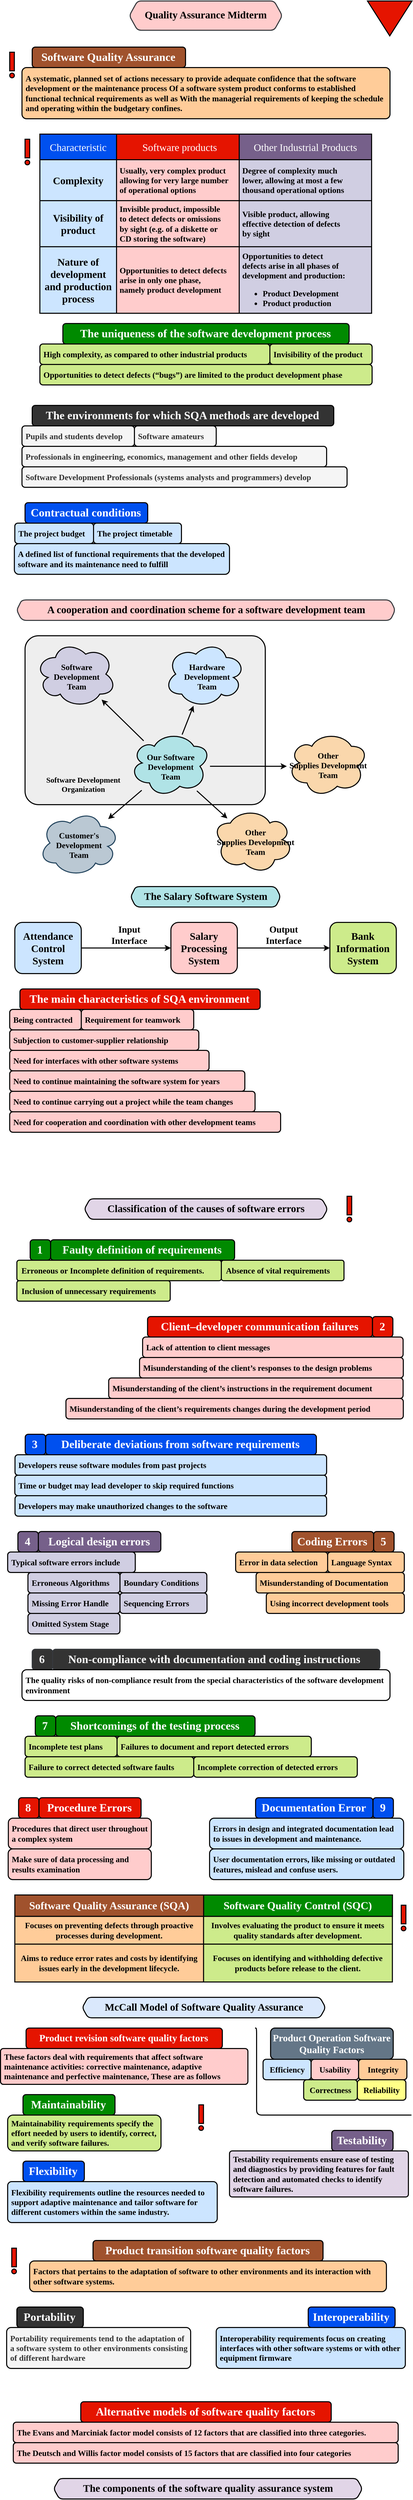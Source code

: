 <mxfile version="24.7.5">
  <diagram name="Page-1" id="IwMiIC_8yUm4fLXyqe0M">
    <mxGraphModel dx="1050" dy="638" grid="1" gridSize="10" guides="1" tooltips="1" connect="1" arrows="1" fold="1" page="1" pageScale="1" pageWidth="827" pageHeight="1169" math="0" shadow="0">
      <root>
        <mxCell id="0" />
        <mxCell id="1" parent="0" />
        <mxCell id="BXh0nDcgOIVhTgeqGbve-1" value="Quality Assurance Midterm" style="shape=hexagon;perimeter=hexagonPerimeter2;whiteSpace=wrap;fixedSize=1;size=16;fillColor=#ffcccc;strokeColor=#36393d;fontFamily=ADLaM Display;fontSize=20;strokeWidth=2;align=center;spacingLeft=0;spacingBottom=5;fillStyle=hachure;fontStyle=1;rounded=1;arcSize=14;fontSource=https%3A%2F%2Ffonts.googleapis.com%2Fcss%3Ffamily%3DADLaM%2BDisplay;" parent="1" vertex="1">
          <mxGeometry x="264" y="20" width="299.32" height="57.14" as="geometry" />
        </mxCell>
        <mxCell id="BXh0nDcgOIVhTgeqGbve-2" value="" style="triangle;whiteSpace=wrap;html=1;dashed=0;direction=south;fillColor=#e51400;fontColor=#ffffff;strokeColor=#000000;strokeWidth=2;fontFamily=Kufam;fontSource=https%3A%2F%2Ffonts.googleapis.com%2Fcss%3Ffamily%3DKufam;verticalAlign=top;spacingTop=5;fontStyle=1;fontSize=16;" parent="1" vertex="1">
          <mxGeometry x="730" y="20" width="87" height="68.13" as="geometry" />
        </mxCell>
        <mxCell id="BXh0nDcgOIVhTgeqGbve-3" value="" style="group" parent="1" vertex="1" connectable="0">
          <mxGeometry x="54" y="110" width="720" height="140" as="geometry" />
        </mxCell>
        <mxCell id="BXh0nDcgOIVhTgeqGbve-4" value="&lt;div&gt;A systematic, planned set of actions necessary to provide adequate confidence that&amp;nbsp;&lt;span style=&quot;background-color: initial;&quot;&gt;the software development or the maintenance process Of a software system&amp;nbsp;&lt;/span&gt;&lt;span style=&quot;background-color: initial;&quot;&gt;product conforms to established functional technical requirements as well as With&amp;nbsp;&lt;/span&gt;&lt;span style=&quot;background-color: initial;&quot;&gt;the managerial requirements of keeping the schedule and operating within the&amp;nbsp;&lt;/span&gt;&lt;span style=&quot;background-color: initial;&quot;&gt;budgetary confines.&lt;/span&gt;&lt;/div&gt;" style="rounded=1;whiteSpace=wrap;html=1;hachureGap=4;fontFamily=Mina;strokeWidth=2;fillColor=#ffcc99;strokeColor=#000000;fontSize=16;fontStyle=1;labelBorderColor=none;textShadow=0;labelBackgroundColor=none;align=left;spacing=7;verticalAlign=middle;arcSize=9;" parent="BXh0nDcgOIVhTgeqGbve-3" vertex="1">
          <mxGeometry y="40" width="720" height="100" as="geometry" />
        </mxCell>
        <mxCell id="BXh0nDcgOIVhTgeqGbve-5" value="Software Quality Assurance" style="rounded=1;whiteSpace=wrap;html=1;hachureGap=4;fontFamily=Mina;strokeWidth=2;fillColor=#a0522d;strokeColor=#000000;fontSize=22;fontStyle=1;labelBorderColor=none;textShadow=0;labelBackgroundColor=none;align=center;spacing=5;verticalAlign=middle;spacingTop=0;spacingRight=2;fontColor=#ffffff;container=0;" parent="BXh0nDcgOIVhTgeqGbve-3" vertex="1">
          <mxGeometry x="20" width="300" height="40" as="geometry" />
        </mxCell>
        <mxCell id="-5Efse3dr8c2zulxY1gT-1" value="" style="group" parent="1" vertex="1" connectable="0">
          <mxGeometry x="89" y="280" width="649" height="350" as="geometry" />
        </mxCell>
        <mxCell id="BXh0nDcgOIVhTgeqGbve-9" value="&lt;font face=&quot;Mina&quot;&gt;&lt;span style=&quot;font-size: 20px;&quot;&gt;&lt;b&gt;Complexity&lt;/b&gt;&lt;/span&gt;&lt;/font&gt;" style="rounded=0;whiteSpace=wrap;html=1;strokeWidth=2;fillColor=#cce5ff;strokeColor=#000000;" parent="-5Efse3dr8c2zulxY1gT-1" vertex="1">
          <mxGeometry y="50" width="150" height="80" as="geometry" />
        </mxCell>
        <mxCell id="BXh0nDcgOIVhTgeqGbve-13" value="&lt;div style=&quot;font-size: 16px;&quot;&gt;&lt;font style=&quot;font-size: 16px;&quot;&gt;&lt;span style=&quot;font-size: 16px;&quot;&gt;Usually, very complex product&lt;/span&gt;&lt;/font&gt;&lt;/div&gt;&lt;div style=&quot;font-size: 16px;&quot;&gt;&lt;font style=&quot;font-size: 16px;&quot;&gt;&lt;span style=&quot;font-size: 16px;&quot;&gt;allowing for very large number&lt;/span&gt;&lt;/font&gt;&lt;/div&gt;&lt;div style=&quot;font-size: 16px;&quot;&gt;&lt;font style=&quot;font-size: 16px;&quot;&gt;&lt;span style=&quot;font-size: 16px;&quot;&gt;of operational options&lt;/span&gt;&lt;/font&gt;&lt;/div&gt;" style="rounded=0;whiteSpace=wrap;html=1;strokeWidth=2;fillColor=#ffcccc;strokeColor=#000000;fontFamily=Mina;fontSource=https%3A%2F%2Ffonts.googleapis.com%2Fcss%3Ffamily%3DMina;fontSize=16;fontStyle=1;align=left;spacingLeft=4;verticalAlign=middle;" parent="-5Efse3dr8c2zulxY1gT-1" vertex="1">
          <mxGeometry x="150" y="50" width="240" height="80" as="geometry" />
        </mxCell>
        <mxCell id="BXh0nDcgOIVhTgeqGbve-17" value="&lt;div style=&quot;font-size: 16px;&quot;&gt;&lt;font style=&quot;font-size: 16px;&quot; face=&quot;Mina&quot;&gt;&lt;span style=&quot;font-size: 16px;&quot;&gt;Degree of complexity much&lt;/span&gt;&lt;/font&gt;&lt;/div&gt;&lt;div style=&quot;font-size: 16px;&quot;&gt;&lt;font style=&quot;font-size: 16px;&quot; face=&quot;Mina&quot;&gt;&lt;span style=&quot;font-size: 16px;&quot;&gt;lower, allowing at most a few&lt;/span&gt;&lt;/font&gt;&lt;/div&gt;&lt;div style=&quot;font-size: 16px;&quot;&gt;&lt;font style=&quot;font-size: 16px;&quot; face=&quot;Mina&quot;&gt;&lt;span style=&quot;font-size: 16px;&quot;&gt;thousand operational options&lt;/span&gt;&lt;/font&gt;&lt;/div&gt;" style="rounded=0;whiteSpace=wrap;html=1;strokeWidth=2;fillColor=#d0cee2;strokeColor=#000000;fontSize=16;fontStyle=1;align=left;verticalAlign=middle;spacingLeft=4;" parent="-5Efse3dr8c2zulxY1gT-1" vertex="1">
          <mxGeometry x="390" y="50" width="259" height="80" as="geometry" />
        </mxCell>
        <mxCell id="BXh0nDcgOIVhTgeqGbve-8" value="&lt;font style=&quot;font-size: 20px;&quot;&gt;&lt;span style=&quot;font-size: 20px;&quot;&gt;&lt;span style=&quot;font-size: 20px;&quot;&gt;Characteristic&lt;/span&gt;&lt;/span&gt;&lt;/font&gt;" style="rounded=0;whiteSpace=wrap;html=1;strokeWidth=2;fillColor=#0050ef;strokeColor=#000000;fontSize=20;fontFamily=ADLaM Display;fontSource=https%3A%2F%2Ffonts.googleapis.com%2Fcss%3Ffamily%3DADLaM%2BDisplay;fontStyle=0;fontColor=#ffffff;" parent="-5Efse3dr8c2zulxY1gT-1" vertex="1">
          <mxGeometry width="150" height="50" as="geometry" />
        </mxCell>
        <mxCell id="BXh0nDcgOIVhTgeqGbve-12" value="&lt;font style=&quot;font-size: 20px;&quot;&gt;&lt;span style=&quot;font-size: 20px;&quot;&gt;&lt;span style=&quot;font-size: 20px;&quot;&gt;Software products&lt;/span&gt;&lt;/span&gt;&lt;/font&gt;" style="rounded=0;whiteSpace=wrap;html=1;strokeWidth=2;fillColor=#e51400;strokeColor=#000000;fontSize=20;fontFamily=ADLaM Display;fontSource=https%3A%2F%2Ffonts.googleapis.com%2Fcss%3Ffamily%3DADLaM%2BDisplay;fontStyle=0;fontColor=#ffffff;" parent="-5Efse3dr8c2zulxY1gT-1" vertex="1">
          <mxGeometry x="150" width="247.22" height="50" as="geometry" />
        </mxCell>
        <mxCell id="BXh0nDcgOIVhTgeqGbve-16" value="&lt;font style=&quot;font-size: 20px;&quot;&gt;&lt;span style=&quot;font-size: 20px;&quot;&gt;&lt;span style=&quot;font-size: 20px;&quot;&gt;Other Industrial Products&lt;/span&gt;&lt;/span&gt;&lt;/font&gt;" style="rounded=0;whiteSpace=wrap;html=1;strokeWidth=2;fillColor=#76608a;strokeColor=#000000;fontSize=20;fontFamily=ADLaM Display;fontSource=https%3A%2F%2Ffonts.googleapis.com%2Fcss%3Ffamily%3DADLaM%2BDisplay;fontStyle=0;fontColor=#ffffff;" parent="-5Efse3dr8c2zulxY1gT-1" vertex="1">
          <mxGeometry x="390" width="259" height="50" as="geometry" />
        </mxCell>
        <mxCell id="BXh0nDcgOIVhTgeqGbve-22" value="&lt;font&gt;&lt;span style=&quot;font-size: 20px;&quot;&gt;&lt;b&gt;Visibility of product&lt;/b&gt;&lt;/span&gt;&lt;/font&gt;" style="rounded=0;whiteSpace=wrap;html=1;strokeWidth=2;fillColor=#cce5ff;strokeColor=#000000;fontFamily=Mina;fontSource=https%3A%2F%2Ffonts.googleapis.com%2Fcss%3Ffamily%3DMina;" parent="-5Efse3dr8c2zulxY1gT-1" vertex="1">
          <mxGeometry y="130" width="150" height="90" as="geometry" />
        </mxCell>
        <mxCell id="BXh0nDcgOIVhTgeqGbve-23" value="&lt;div style=&quot;font-size: 16px;&quot;&gt;&lt;div&gt;Invisible product, impossible&lt;/div&gt;&lt;div&gt;to detect defects or omissions&lt;/div&gt;&lt;div&gt;by sight (e.g. of a diskette or&lt;/div&gt;&lt;div&gt;CD storing the software)&lt;/div&gt;&lt;/div&gt;" style="rounded=0;whiteSpace=wrap;html=1;strokeWidth=2;fillColor=#ffcccc;strokeColor=#000000;fontFamily=Mina;fontSize=16;fontStyle=1;align=left;spacingLeft=4;verticalAlign=middle;fontSource=https%3A%2F%2Ffonts.googleapis.com%2Fcss%3Ffamily%3DMina;" parent="-5Efse3dr8c2zulxY1gT-1" vertex="1">
          <mxGeometry x="150" y="130" width="240" height="90" as="geometry" />
        </mxCell>
        <mxCell id="BXh0nDcgOIVhTgeqGbve-24" value="&lt;div style=&quot;font-size: 16px;&quot;&gt;&lt;div&gt;Visible product, allowing&lt;/div&gt;&lt;div&gt;effective detection of defects&lt;/div&gt;&lt;div&gt;by sight&lt;/div&gt;&lt;/div&gt;" style="rounded=0;whiteSpace=wrap;html=1;strokeWidth=2;fillColor=#d0cee2;strokeColor=#000000;fontSize=16;fontStyle=1;align=left;verticalAlign=middle;spacingLeft=4;fontFamily=Mina;fontSource=https%3A%2F%2Ffonts.googleapis.com%2Fcss%3Ffamily%3DMina;" parent="-5Efse3dr8c2zulxY1gT-1" vertex="1">
          <mxGeometry x="390" y="130" width="259" height="90" as="geometry" />
        </mxCell>
        <mxCell id="BXh0nDcgOIVhTgeqGbve-25" value="&lt;div style=&quot;font-size: 20px;&quot;&gt;&lt;span style=&quot;font-size: 20px;&quot;&gt;&lt;b style=&quot;font-size: 20px;&quot;&gt;Nature of development&lt;/b&gt;&lt;/span&gt;&lt;/div&gt;&lt;div style=&quot;font-size: 20px;&quot;&gt;&lt;span style=&quot;font-size: 20px;&quot;&gt;&lt;b style=&quot;font-size: 20px;&quot;&gt;and production process&lt;/b&gt;&lt;/span&gt;&lt;/div&gt;" style="rounded=0;whiteSpace=wrap;html=1;strokeWidth=2;fillColor=#cce5ff;strokeColor=#000000;fontFamily=Mina;fontSource=https%3A%2F%2Ffonts.googleapis.com%2Fcss%3Ffamily%3DMina;fontSize=20;" parent="-5Efse3dr8c2zulxY1gT-1" vertex="1">
          <mxGeometry y="220" width="150" height="130" as="geometry" />
        </mxCell>
        <mxCell id="BXh0nDcgOIVhTgeqGbve-26" value="&lt;div style=&quot;&quot;&gt;&lt;div style=&quot;&quot;&gt;Opportunities to detect defects&lt;/div&gt;&lt;div style=&quot;&quot;&gt;arise in only one phase,&lt;/div&gt;&lt;div style=&quot;&quot;&gt;namely product development&lt;/div&gt;&lt;/div&gt;" style="rounded=0;whiteSpace=wrap;html=1;strokeWidth=2;fillColor=#ffcccc;strokeColor=#000000;fontFamily=Mina;fontSize=16;fontStyle=1;align=left;spacingLeft=4;verticalAlign=middle;fontSource=https%3A%2F%2Ffonts.googleapis.com%2Fcss%3Ffamily%3DMina;" parent="-5Efse3dr8c2zulxY1gT-1" vertex="1">
          <mxGeometry x="150" y="220" width="240" height="130" as="geometry" />
        </mxCell>
        <mxCell id="BXh0nDcgOIVhTgeqGbve-27" value="&lt;div style=&quot;&quot;&gt;&lt;div style=&quot;&quot;&gt;Opportunities to detect&lt;/div&gt;&lt;div style=&quot;&quot;&gt;defects arise in all phases of&lt;/div&gt;&lt;div style=&quot;&quot;&gt;development and production:&lt;/div&gt;&lt;div style=&quot;&quot;&gt;&lt;ul&gt;&lt;li&gt;Product Development&lt;/li&gt;&lt;li&gt;Product production&lt;br&gt;&lt;/li&gt;&lt;/ul&gt;&lt;/div&gt;&lt;/div&gt;" style="rounded=0;whiteSpace=wrap;html=1;strokeWidth=2;fillColor=#d0cee2;strokeColor=#000000;fontSize=16;fontStyle=1;align=left;verticalAlign=middle;spacingLeft=4;fontFamily=Mina;fontSource=https%3A%2F%2Ffonts.googleapis.com%2Fcss%3Ffamily%3DMina;spacingTop=13;" parent="-5Efse3dr8c2zulxY1gT-1" vertex="1">
          <mxGeometry x="390" y="220" width="259" height="130" as="geometry" />
        </mxCell>
        <mxCell id="-5Efse3dr8c2zulxY1gT-7" value="" style="group" parent="1" vertex="1" connectable="0">
          <mxGeometry x="89" y="650" width="650" height="120" as="geometry" />
        </mxCell>
        <mxCell id="-5Efse3dr8c2zulxY1gT-6" value="&lt;div&gt;Opportunities to detect defects (“bugs”) are limited to the product development phase&lt;/div&gt;" style="rounded=1;whiteSpace=wrap;html=1;hachureGap=4;fontFamily=Mina;strokeWidth=2;fillColor=#cdeb8b;strokeColor=#000000;fontSize=16;fontStyle=1;labelBorderColor=none;textShadow=0;labelBackgroundColor=none;align=left;spacing=7;verticalAlign=middle;" parent="-5Efse3dr8c2zulxY1gT-7" vertex="1">
          <mxGeometry y="80" width="650" height="40" as="geometry" />
        </mxCell>
        <mxCell id="-5Efse3dr8c2zulxY1gT-3" value="High complexity, as compared to other industrial products" style="rounded=1;whiteSpace=wrap;html=1;hachureGap=4;fontFamily=Mina;strokeWidth=2;fillColor=#cdeb8b;strokeColor=#000000;fontSize=16;fontStyle=1;labelBorderColor=none;textShadow=0;labelBackgroundColor=none;align=left;spacing=7;verticalAlign=middle;" parent="-5Efse3dr8c2zulxY1gT-7" vertex="1">
          <mxGeometry y="40" width="450" height="40" as="geometry" />
        </mxCell>
        <mxCell id="-5Efse3dr8c2zulxY1gT-4" value="The uniqueness of the software development process" style="rounded=1;whiteSpace=wrap;html=1;hachureGap=4;fontFamily=Mina;strokeWidth=2;fillColor=#008a00;strokeColor=#000000;fontSize=22;fontStyle=1;labelBorderColor=none;textShadow=0;labelBackgroundColor=none;align=center;spacing=5;verticalAlign=middle;spacingTop=0;spacingRight=2;fontColor=#ffffff;container=0;" parent="-5Efse3dr8c2zulxY1gT-7" vertex="1">
          <mxGeometry x="45" width="560" height="40" as="geometry" />
        </mxCell>
        <mxCell id="-5Efse3dr8c2zulxY1gT-5" value="&lt;div&gt;Invisibility of the product&lt;/div&gt;" style="rounded=1;whiteSpace=wrap;html=1;hachureGap=4;fontFamily=Mina;strokeWidth=2;fillColor=#cdeb8b;strokeColor=#000000;fontSize=16;fontStyle=1;labelBorderColor=none;textShadow=0;labelBackgroundColor=none;align=left;spacing=7;verticalAlign=middle;" parent="-5Efse3dr8c2zulxY1gT-7" vertex="1">
          <mxGeometry x="450" y="40" width="200" height="40" as="geometry" />
        </mxCell>
        <mxCell id="-5Efse3dr8c2zulxY1gT-8" value="" style="group" parent="1" vertex="1" connectable="0">
          <mxGeometry x="30" y="120" width="9.09" height="50" as="geometry" />
        </mxCell>
        <mxCell id="-5Efse3dr8c2zulxY1gT-9" value="" style="html=1;points=[[0,0,0,0,5],[0,1,0,0,-5],[1,0,0,0,5],[1,1,0,0,-5]];perimeter=orthogonalPerimeter;outlineConnect=0;targetShapes=umlLifeline;portConstraint=eastwest;newEdgeStyle={&quot;curved&quot;:0,&quot;rounded&quot;:0};strokeWidth=2;fillColor=#e51400;strokeColor=#000000;fontColor=#ffffff;" parent="-5Efse3dr8c2zulxY1gT-8" vertex="1">
          <mxGeometry width="9.09" height="36.364" as="geometry" />
        </mxCell>
        <mxCell id="-5Efse3dr8c2zulxY1gT-10" value="" style="ellipse;whiteSpace=wrap;html=1;aspect=fixed;fontFamily=Mina;fontSource=https%3A%2F%2Ffonts.googleapis.com%2Fcss%3Ffamily%3DMina;fillColor=#e51400;strokeColor=#000000;strokeWidth=2;fontSize=20;fontColor=#ffffff;" parent="-5Efse3dr8c2zulxY1gT-8" vertex="1">
          <mxGeometry y="40.909" width="9.087" height="9.087" as="geometry" />
        </mxCell>
        <mxCell id="-5Efse3dr8c2zulxY1gT-11" value="" style="group" parent="1" vertex="1" connectable="0">
          <mxGeometry x="60" y="290" width="9.09" height="50" as="geometry" />
        </mxCell>
        <mxCell id="-5Efse3dr8c2zulxY1gT-12" value="" style="html=1;points=[[0,0,0,0,5],[0,1,0,0,-5],[1,0,0,0,5],[1,1,0,0,-5]];perimeter=orthogonalPerimeter;outlineConnect=0;targetShapes=umlLifeline;portConstraint=eastwest;newEdgeStyle={&quot;curved&quot;:0,&quot;rounded&quot;:0};strokeWidth=2;fillColor=#e51400;strokeColor=#000000;fontColor=#ffffff;" parent="-5Efse3dr8c2zulxY1gT-11" vertex="1">
          <mxGeometry width="9.09" height="36.364" as="geometry" />
        </mxCell>
        <mxCell id="-5Efse3dr8c2zulxY1gT-13" value="" style="ellipse;whiteSpace=wrap;html=1;aspect=fixed;fontFamily=Mina;fontSource=https%3A%2F%2Ffonts.googleapis.com%2Fcss%3Ffamily%3DMina;fillColor=#e51400;strokeColor=#000000;strokeWidth=2;fontSize=20;fontColor=#ffffff;" parent="-5Efse3dr8c2zulxY1gT-11" vertex="1">
          <mxGeometry y="40.909" width="9.087" height="9.087" as="geometry" />
        </mxCell>
        <mxCell id="-5Efse3dr8c2zulxY1gT-20" value="" style="group" parent="1" vertex="1" connectable="0">
          <mxGeometry x="54" y="810" width="636" height="160" as="geometry" />
        </mxCell>
        <mxCell id="-5Efse3dr8c2zulxY1gT-18" value="Professionals in engineering, economics, management and other fields develop" style="rounded=1;whiteSpace=wrap;html=1;hachureGap=4;fontFamily=Mina;strokeWidth=2;fillColor=#f5f5f5;strokeColor=#000000;fontSize=16;fontStyle=1;labelBorderColor=none;textShadow=0;labelBackgroundColor=none;align=left;spacing=7;verticalAlign=middle;fontColor=#333333;" parent="-5Efse3dr8c2zulxY1gT-20" vertex="1">
          <mxGeometry y="80" width="596" height="40" as="geometry" />
        </mxCell>
        <mxCell id="-5Efse3dr8c2zulxY1gT-19" value="Software Development Professionals (systems analysts and programmers)&amp;nbsp;develop" style="rounded=1;whiteSpace=wrap;html=1;hachureGap=4;fontFamily=Mina;strokeWidth=2;fillColor=#f5f5f5;strokeColor=#000000;fontSize=16;fontStyle=1;labelBorderColor=none;textShadow=0;labelBackgroundColor=none;align=left;spacing=7;verticalAlign=middle;fontColor=#333333;" parent="-5Efse3dr8c2zulxY1gT-20" vertex="1">
          <mxGeometry y="120" width="636" height="40" as="geometry" />
        </mxCell>
        <mxCell id="-5Efse3dr8c2zulxY1gT-15" value="Pupils and students develop" style="rounded=1;whiteSpace=wrap;html=1;hachureGap=4;fontFamily=Mina;strokeWidth=2;fillColor=#f5f5f5;strokeColor=#000000;fontSize=16;fontStyle=1;labelBorderColor=none;textShadow=0;labelBackgroundColor=none;align=left;spacing=7;verticalAlign=middle;fontColor=#333333;" parent="-5Efse3dr8c2zulxY1gT-20" vertex="1">
          <mxGeometry y="40" width="220" height="40" as="geometry" />
        </mxCell>
        <mxCell id="-5Efse3dr8c2zulxY1gT-16" value="The environments for which SQA methods are developed" style="rounded=1;whiteSpace=wrap;html=1;hachureGap=4;fontFamily=Mina;strokeWidth=2;fillColor=#333333;strokeColor=#000000;fontSize=22;fontStyle=1;labelBorderColor=none;textShadow=0;labelBackgroundColor=none;align=center;spacing=5;verticalAlign=middle;spacingTop=0;spacingRight=2;fontColor=#ffffff;container=0;" parent="-5Efse3dr8c2zulxY1gT-20" vertex="1">
          <mxGeometry x="20" width="590" height="40" as="geometry" />
        </mxCell>
        <mxCell id="-5Efse3dr8c2zulxY1gT-17" value="Software amateurs&amp;nbsp;" style="rounded=1;whiteSpace=wrap;html=1;hachureGap=4;fontFamily=Mina;strokeWidth=2;fillColor=#f5f5f5;strokeColor=#000000;fontSize=16;fontStyle=1;labelBorderColor=none;textShadow=0;labelBackgroundColor=none;align=left;spacing=7;verticalAlign=middle;fontColor=#333333;" parent="-5Efse3dr8c2zulxY1gT-20" vertex="1">
          <mxGeometry x="220" y="40" width="160" height="40" as="geometry" />
        </mxCell>
        <mxCell id="-5Efse3dr8c2zulxY1gT-26" value="" style="group" parent="1" vertex="1" connectable="0">
          <mxGeometry x="39.09" y="1000" width="420.91" height="140" as="geometry" />
        </mxCell>
        <mxCell id="-5Efse3dr8c2zulxY1gT-25" value="A defined list of functional requirements that the developed software and its maintenance need to fulfill" style="rounded=1;whiteSpace=wrap;html=1;hachureGap=4;fontFamily=Mina;strokeWidth=2;fillColor=#cce5ff;strokeColor=#000000;fontSize=16;fontStyle=1;labelBorderColor=none;textShadow=0;labelBackgroundColor=none;align=left;spacing=7;verticalAlign=middle;" parent="-5Efse3dr8c2zulxY1gT-26" vertex="1">
          <mxGeometry y="80" width="420.91" height="60" as="geometry" />
        </mxCell>
        <mxCell id="-5Efse3dr8c2zulxY1gT-22" value="The project budget" style="rounded=1;whiteSpace=wrap;html=1;hachureGap=4;fontFamily=Mina;strokeWidth=2;fillColor=#cce5ff;strokeColor=#000000;fontSize=16;fontStyle=1;labelBorderColor=none;textShadow=0;labelBackgroundColor=none;align=left;spacing=7;verticalAlign=middle;" parent="-5Efse3dr8c2zulxY1gT-26" vertex="1">
          <mxGeometry x="0.91" y="40" width="154" height="40" as="geometry" />
        </mxCell>
        <mxCell id="-5Efse3dr8c2zulxY1gT-23" value="&lt;div&gt;Contractual conditions&lt;/div&gt;" style="rounded=1;whiteSpace=wrap;html=1;hachureGap=4;fontFamily=Mina;strokeWidth=2;fillColor=#0050ef;strokeColor=#000000;fontSize=22;fontStyle=1;labelBorderColor=none;textShadow=0;labelBackgroundColor=none;align=center;spacing=5;verticalAlign=middle;spacingTop=0;spacingRight=2;fontColor=#ffffff;container=0;" parent="-5Efse3dr8c2zulxY1gT-26" vertex="1">
          <mxGeometry x="20.91" width="240" height="40" as="geometry" />
        </mxCell>
        <mxCell id="-5Efse3dr8c2zulxY1gT-24" value="&lt;div&gt;The project timetable&lt;/div&gt;" style="rounded=1;whiteSpace=wrap;html=1;hachureGap=4;fontFamily=Mina;strokeWidth=2;fillColor=#cce5ff;strokeColor=#000000;fontSize=16;fontStyle=1;labelBorderColor=none;textShadow=0;labelBackgroundColor=none;align=left;spacing=7;verticalAlign=middle;" parent="-5Efse3dr8c2zulxY1gT-26" vertex="1">
          <mxGeometry x="154.91" y="40" width="172" height="40" as="geometry" />
        </mxCell>
        <mxCell id="-5Efse3dr8c2zulxY1gT-27" value="A cooperation and coordination scheme for a software development team" style="shape=hexagon;perimeter=hexagonPerimeter2;whiteSpace=wrap;fixedSize=1;size=10;fillColor=#ffcccc;strokeColor=#36393d;fontFamily=ADLaM Display;fontSize=20;strokeWidth=2;align=center;spacingLeft=0;spacingBottom=5;fillStyle=hachure;fontStyle=1;rounded=1;arcSize=18;fontSource=https%3A%2F%2Ffonts.googleapis.com%2Fcss%3Ffamily%3DADLaM%2BDisplay;" parent="1" vertex="1">
          <mxGeometry x="43.66" y="1190" width="740.68" height="40" as="geometry" />
        </mxCell>
        <mxCell id="-5Efse3dr8c2zulxY1gT-28" value="" style="rounded=1;whiteSpace=wrap;html=1;arcSize=8;strokeWidth=2;fillColor=#eeeeee;strokeColor=#000000;" parent="1" vertex="1">
          <mxGeometry x="60" y="1260" width="470" height="330" as="geometry" />
        </mxCell>
        <mxCell id="-5Efse3dr8c2zulxY1gT-29" value="Software Development &lt;br style=&quot;font-size: 16px;&quot;&gt;Team" style="ellipse;shape=cloud;whiteSpace=wrap;html=1;strokeWidth=2;fontFamily=Mina;fontSource=https%3A%2F%2Ffonts.googleapis.com%2Fcss%3Ffamily%3DMina;fontSize=16;spacing=2;spacingTop=9;spacingLeft=4;fontStyle=1;fillColor=#d0cee2;strokeColor=#000000;" parent="1" vertex="1">
          <mxGeometry x="80.0" y="1270" width="157.86" height="130" as="geometry" />
        </mxCell>
        <mxCell id="-5Efse3dr8c2zulxY1gT-30" value="Hardware Development &lt;br style=&quot;font-size: 16px;&quot;&gt;Team" style="ellipse;shape=cloud;whiteSpace=wrap;html=1;strokeWidth=2;fontFamily=Mina;fontSource=https%3A%2F%2Ffonts.googleapis.com%2Fcss%3Ffamily%3DMina;fontSize=16;spacing=2;spacingTop=9;spacingLeft=4;fontStyle=1;fillColor=#cce5ff;strokeColor=#000000;flipH=1;" parent="1" vertex="1">
          <mxGeometry x="335.0" y="1270" width="157.86" height="130" as="geometry" />
        </mxCell>
        <mxCell id="-5Efse3dr8c2zulxY1gT-33" style="rounded=0;orthogonalLoop=1;jettySize=auto;html=1;strokeWidth=2;" parent="1" source="-5Efse3dr8c2zulxY1gT-31" target="-5Efse3dr8c2zulxY1gT-30" edge="1">
          <mxGeometry relative="1" as="geometry" />
        </mxCell>
        <mxCell id="-5Efse3dr8c2zulxY1gT-34" style="rounded=0;orthogonalLoop=1;jettySize=auto;html=1;strokeWidth=2;" parent="1" source="-5Efse3dr8c2zulxY1gT-31" target="-5Efse3dr8c2zulxY1gT-29" edge="1">
          <mxGeometry relative="1" as="geometry" />
        </mxCell>
        <mxCell id="-5Efse3dr8c2zulxY1gT-37" style="rounded=0;orthogonalLoop=1;jettySize=auto;html=1;strokeWidth=2;" parent="1" source="-5Efse3dr8c2zulxY1gT-31" target="-5Efse3dr8c2zulxY1gT-36" edge="1">
          <mxGeometry relative="1" as="geometry" />
        </mxCell>
        <mxCell id="-5Efse3dr8c2zulxY1gT-39" style="rounded=0;orthogonalLoop=1;jettySize=auto;html=1;strokeWidth=2;" parent="1" source="-5Efse3dr8c2zulxY1gT-31" target="-5Efse3dr8c2zulxY1gT-38" edge="1">
          <mxGeometry relative="1" as="geometry" />
        </mxCell>
        <mxCell id="-5Efse3dr8c2zulxY1gT-41" style="rounded=0;orthogonalLoop=1;jettySize=auto;html=1;strokeWidth=2;" parent="1" source="-5Efse3dr8c2zulxY1gT-31" target="-5Efse3dr8c2zulxY1gT-40" edge="1">
          <mxGeometry relative="1" as="geometry" />
        </mxCell>
        <mxCell id="-5Efse3dr8c2zulxY1gT-31" value="Our Software Development&lt;br&gt;Team" style="ellipse;shape=cloud;whiteSpace=wrap;html=1;strokeWidth=2;fontFamily=Mina;fontSource=https%3A%2F%2Ffonts.googleapis.com%2Fcss%3Ffamily%3DMina;fontSize=16;spacing=2;spacingTop=1;spacingLeft=4;fontStyle=1;fillColor=#b0e3e6;strokeColor=#000000;flipH=0;flipV=1;" parent="1" vertex="1">
          <mxGeometry x="264.0" y="1450" width="157.86" height="130" as="geometry" />
        </mxCell>
        <mxCell id="-5Efse3dr8c2zulxY1gT-32" value="Software Development Organization" style="text;html=1;align=center;verticalAlign=middle;whiteSpace=wrap;rounded=0;fontFamily=Mina;fontSource=https%3A%2F%2Ffonts.googleapis.com%2Fcss%3Ffamily%3DMina;fontStyle=1;fontSize=15;" parent="1" vertex="1">
          <mxGeometry x="89" y="1530" width="170" height="40" as="geometry" />
        </mxCell>
        <mxCell id="-5Efse3dr8c2zulxY1gT-36" value="Other &lt;br&gt;Supplies Development&lt;br&gt;Team" style="ellipse;shape=cloud;whiteSpace=wrap;html=1;strokeWidth=2;fontFamily=Mina;fontSource=https%3A%2F%2Ffonts.googleapis.com%2Fcss%3Ffamily%3DMina;fontSize=16;spacing=2;spacingTop=-4;spacingLeft=4;fontStyle=1;fillColor=#fad7ac;strokeColor=#000000;flipH=0;flipV=1;" parent="1" vertex="1">
          <mxGeometry x="572.14" y="1450" width="157.86" height="130" as="geometry" />
        </mxCell>
        <mxCell id="-5Efse3dr8c2zulxY1gT-38" value="Other &lt;br&gt;Supplies Development&lt;br&gt;Team" style="ellipse;shape=cloud;whiteSpace=wrap;html=1;strokeWidth=2;fontFamily=Mina;fontSource=https://fonts.googleapis.com/css?family=Mina;fontSize=16;spacing=2;spacingTop=-4;spacingLeft=4;fontStyle=1;fillColor=#fad7ac;strokeColor=#000000;flipH=1;flipV=1;" parent="1" vertex="1">
          <mxGeometry x="430" y="1600" width="157.86" height="130" as="geometry" />
        </mxCell>
        <mxCell id="-5Efse3dr8c2zulxY1gT-40" value="Customer&#39;s Development &lt;br&gt;Team" style="ellipse;shape=cloud;whiteSpace=wrap;html=1;strokeWidth=2;fontFamily=Mina;fontSource=https://fonts.googleapis.com/css?family=Mina;fontSize=16;spacing=2;spacingTop=7;spacingLeft=-5;fontStyle=1;fillColor=#bac8d3;strokeColor=#23445d;flipH=1;flipV=0;" parent="1" vertex="1">
          <mxGeometry x="89" y="1600" width="157.86" height="130" as="geometry" />
        </mxCell>
        <mxCell id="-5Efse3dr8c2zulxY1gT-42" value="The Salary Software System" style="shape=hexagon;perimeter=hexagonPerimeter2;whiteSpace=wrap;fixedSize=1;size=10;fillColor=#b0e3e6;strokeColor=#000000;fontFamily=ADLaM Display;fontSize=20;strokeWidth=2;align=center;spacingLeft=0;spacingBottom=5;fillStyle=hachure;fontStyle=1;rounded=1;arcSize=18;fontSource=https%3A%2F%2Ffonts.googleapis.com%2Fcss%3Ffamily%3DADLaM%2BDisplay;" parent="1" vertex="1">
          <mxGeometry x="266.68" y="1750" width="293.32" height="40" as="geometry" />
        </mxCell>
        <mxCell id="-5Efse3dr8c2zulxY1gT-56" value="" style="group" parent="1" vertex="1" connectable="0">
          <mxGeometry x="40" y="1820" width="746.34" height="100" as="geometry" />
        </mxCell>
        <mxCell id="-5Efse3dr8c2zulxY1gT-52" style="edgeStyle=orthogonalEdgeStyle;rounded=0;orthogonalLoop=1;jettySize=auto;html=1;strokeWidth=2;" parent="-5Efse3dr8c2zulxY1gT-56" source="-5Efse3dr8c2zulxY1gT-44" target="-5Efse3dr8c2zulxY1gT-47" edge="1">
          <mxGeometry relative="1" as="geometry" />
        </mxCell>
        <mxCell id="-5Efse3dr8c2zulxY1gT-44" value="Attendance Control System" style="rounded=1;whiteSpace=wrap;html=1;hachureGap=4;fontFamily=Mina;strokeWidth=2;fillColor=#cce5ff;strokeColor=#000000;fontSize=20;fontStyle=1;labelBorderColor=none;textShadow=0;labelBackgroundColor=none;align=center;spacing=7;verticalAlign=middle;" parent="-5Efse3dr8c2zulxY1gT-56" vertex="1">
          <mxGeometry width="130" height="100" as="geometry" />
        </mxCell>
        <mxCell id="-5Efse3dr8c2zulxY1gT-53" style="edgeStyle=orthogonalEdgeStyle;rounded=0;orthogonalLoop=1;jettySize=auto;html=1;strokeWidth=2;" parent="-5Efse3dr8c2zulxY1gT-56" source="-5Efse3dr8c2zulxY1gT-47" target="-5Efse3dr8c2zulxY1gT-50" edge="1">
          <mxGeometry relative="1" as="geometry" />
        </mxCell>
        <mxCell id="-5Efse3dr8c2zulxY1gT-47" value="Salary Processing System" style="rounded=1;whiteSpace=wrap;html=1;hachureGap=4;fontFamily=Mina;strokeWidth=2;fillColor=#ffcccc;strokeColor=#000000;fontSize=20;fontStyle=1;labelBorderColor=none;textShadow=0;labelBackgroundColor=none;align=center;spacing=7;verticalAlign=middle;" parent="-5Efse3dr8c2zulxY1gT-56" vertex="1">
          <mxGeometry x="305.34" width="130" height="100" as="geometry" />
        </mxCell>
        <mxCell id="-5Efse3dr8c2zulxY1gT-50" value="Bank Information System" style="rounded=1;whiteSpace=wrap;html=1;hachureGap=4;fontFamily=Mina;strokeWidth=2;fillColor=#cdeb8b;strokeColor=#000000;fontSize=20;fontStyle=1;labelBorderColor=none;textShadow=0;labelBackgroundColor=none;align=center;spacing=7;verticalAlign=middle;" parent="-5Efse3dr8c2zulxY1gT-56" vertex="1">
          <mxGeometry x="616.34" width="130" height="100" as="geometry" />
        </mxCell>
        <mxCell id="-5Efse3dr8c2zulxY1gT-54" value="Input Interface" style="text;html=1;align=center;verticalAlign=middle;whiteSpace=wrap;rounded=0;fontSize=18;fontStyle=1;fontFamily=Mina;fontSource=https%3A%2F%2Ffonts.googleapis.com%2Fcss%3Ffamily%3DMina;" parent="-5Efse3dr8c2zulxY1gT-56" vertex="1">
          <mxGeometry x="194.34" y="10" width="60" height="30" as="geometry" />
        </mxCell>
        <mxCell id="-5Efse3dr8c2zulxY1gT-55" value="Output Interface" style="text;html=1;align=center;verticalAlign=middle;whiteSpace=wrap;rounded=0;fontSize=18;fontStyle=1;fontFamily=Mina;fontSource=https%3A%2F%2Ffonts.googleapis.com%2Fcss%3Ffamily%3DMina;" parent="-5Efse3dr8c2zulxY1gT-56" vertex="1">
          <mxGeometry x="496.34" y="10" width="60" height="30" as="geometry" />
        </mxCell>
        <mxCell id="tQsBJM_5lzMhcHl3d4PM-2" value="Being contracted" style="rounded=1;whiteSpace=wrap;html=1;hachureGap=4;fontFamily=Mina;strokeWidth=2;fillColor=#ffcccc;strokeColor=#000000;fontSize=16;fontStyle=1;labelBorderColor=none;textShadow=0;labelBackgroundColor=none;align=left;spacing=7;verticalAlign=middle;" parent="1" vertex="1">
          <mxGeometry x="30" y="1990" width="140" height="40" as="geometry" />
        </mxCell>
        <mxCell id="tQsBJM_5lzMhcHl3d4PM-3" value="The main characteristics of SQA environment" style="rounded=1;whiteSpace=wrap;html=1;hachureGap=4;fontFamily=Mina;strokeWidth=2;fillColor=#e51400;strokeColor=#000000;fontSize=22;fontStyle=1;labelBorderColor=none;textShadow=0;labelBackgroundColor=none;align=center;spacing=5;verticalAlign=middle;spacingTop=0;spacingRight=2;fontColor=#ffffff;container=0;" parent="1" vertex="1">
          <mxGeometry x="50" y="1950" width="470" height="40" as="geometry" />
        </mxCell>
        <mxCell id="tQsBJM_5lzMhcHl3d4PM-4" value="Requirement for teamwork" style="rounded=1;whiteSpace=wrap;html=1;hachureGap=4;fontFamily=Mina;strokeWidth=2;fillColor=#ffcccc;strokeColor=#000000;fontSize=16;fontStyle=1;labelBorderColor=none;textShadow=0;labelBackgroundColor=none;align=left;spacing=7;verticalAlign=middle;" parent="1" vertex="1">
          <mxGeometry x="170" y="1990" width="220" height="40" as="geometry" />
        </mxCell>
        <mxCell id="tQsBJM_5lzMhcHl3d4PM-5" value="Subjection to customer-supplier relationship" style="rounded=1;whiteSpace=wrap;html=1;hachureGap=4;fontFamily=Mina;strokeWidth=2;fillColor=#ffcccc;strokeColor=#000000;fontSize=16;fontStyle=1;labelBorderColor=none;textShadow=0;labelBackgroundColor=none;align=left;spacing=7;verticalAlign=middle;" parent="1" vertex="1">
          <mxGeometry x="30" y="2030" width="370" height="40" as="geometry" />
        </mxCell>
        <mxCell id="tQsBJM_5lzMhcHl3d4PM-6" value="Need for interfaces with other software systems" style="rounded=1;whiteSpace=wrap;html=1;hachureGap=4;fontFamily=Mina;strokeWidth=2;fillColor=#ffcccc;strokeColor=#000000;fontSize=16;fontStyle=1;labelBorderColor=none;textShadow=0;labelBackgroundColor=none;align=left;spacing=7;verticalAlign=middle;" parent="1" vertex="1">
          <mxGeometry x="30" y="2070" width="390" height="40" as="geometry" />
        </mxCell>
        <mxCell id="tQsBJM_5lzMhcHl3d4PM-7" value="Need for cooperation and coordination with other development teams" style="rounded=1;whiteSpace=wrap;html=1;hachureGap=4;fontFamily=Mina;strokeWidth=2;fillColor=#ffcccc;strokeColor=#000000;fontSize=16;fontStyle=1;labelBorderColor=none;textShadow=0;labelBackgroundColor=none;align=left;spacing=7;verticalAlign=middle;" parent="1" vertex="1">
          <mxGeometry x="30" y="2190" width="530" height="40" as="geometry" />
        </mxCell>
        <mxCell id="tQsBJM_5lzMhcHl3d4PM-8" value="Need to continue carrying out a project while the team changes" style="rounded=1;whiteSpace=wrap;html=1;hachureGap=4;fontFamily=Mina;strokeWidth=2;fillColor=#ffcccc;strokeColor=#000000;fontSize=16;fontStyle=1;labelBorderColor=none;textShadow=0;labelBackgroundColor=none;align=left;spacing=7;verticalAlign=middle;" parent="1" vertex="1">
          <mxGeometry x="30" y="2150" width="480" height="40" as="geometry" />
        </mxCell>
        <mxCell id="tQsBJM_5lzMhcHl3d4PM-9" value="Need to continue maintaining the software system for years" style="rounded=1;whiteSpace=wrap;html=1;hachureGap=4;fontFamily=Mina;strokeWidth=2;fillColor=#ffcccc;strokeColor=#000000;fontSize=16;fontStyle=1;labelBorderColor=none;textShadow=0;labelBackgroundColor=none;align=left;spacing=7;verticalAlign=middle;" parent="1" vertex="1">
          <mxGeometry x="30" y="2110" width="460" height="40" as="geometry" />
        </mxCell>
        <mxCell id="DEcwWluxs1uEn_MjdabM-1" value="Classification of the causes of software errors" style="shape=hexagon;perimeter=hexagonPerimeter2;whiteSpace=wrap;fixedSize=1;size=11.2;fillColor=#e1d5e7;strokeColor=#000000;fontFamily=ADLaM Display;fontSize=20;strokeWidth=2;align=center;spacingLeft=0;spacingBottom=5;fillStyle=hachure;fontStyle=1;rounded=1;arcSize=14;fontSource=https%3A%2F%2Ffonts.googleapis.com%2Fcss%3Ffamily%3DADLaM%2BDisplay;" parent="1" vertex="1">
          <mxGeometry x="176" y="2360" width="476" height="40" as="geometry" />
        </mxCell>
        <mxCell id="DEcwWluxs1uEn_MjdabM-18" value="" style="group" parent="1" vertex="1" connectable="0">
          <mxGeometry x="690" y="2355" width="9.09" height="50" as="geometry" />
        </mxCell>
        <mxCell id="DEcwWluxs1uEn_MjdabM-19" value="" style="html=1;points=[[0,0,0,0,5],[0,1,0,0,-5],[1,0,0,0,5],[1,1,0,0,-5]];perimeter=orthogonalPerimeter;outlineConnect=0;targetShapes=umlLifeline;portConstraint=eastwest;newEdgeStyle={&quot;curved&quot;:0,&quot;rounded&quot;:0};strokeWidth=2;fillColor=#e51400;strokeColor=#000000;fontColor=#ffffff;" parent="DEcwWluxs1uEn_MjdabM-18" vertex="1">
          <mxGeometry width="9.09" height="36.364" as="geometry" />
        </mxCell>
        <mxCell id="DEcwWluxs1uEn_MjdabM-20" value="" style="ellipse;whiteSpace=wrap;html=1;aspect=fixed;fontFamily=Mina;fontSource=https%3A%2F%2Ffonts.googleapis.com%2Fcss%3Ffamily%3DMina;fillColor=#e51400;strokeColor=#000000;strokeWidth=2;fontSize=20;fontColor=#ffffff;" parent="DEcwWluxs1uEn_MjdabM-18" vertex="1">
          <mxGeometry y="40.909" width="9.087" height="9.087" as="geometry" />
        </mxCell>
        <mxCell id="DEcwWluxs1uEn_MjdabM-22" value="" style="group" parent="1" vertex="1" connectable="0">
          <mxGeometry x="40" y="2820" width="610" height="160" as="geometry" />
        </mxCell>
        <mxCell id="DEcwWluxs1uEn_MjdabM-24" value="3" style="rounded=1;whiteSpace=wrap;html=1;hachureGap=4;fontFamily=Oxanium;strokeWidth=2;fillColor=#0050ef;strokeColor=#000000;fontSize=22;fontStyle=1;labelBorderColor=none;textShadow=0;labelBackgroundColor=none;align=center;spacing=5;verticalAlign=middle;spacingTop=0;spacingRight=2;container=0;fontSource=https%3A%2F%2Ffonts.googleapis.com%2Fcss%3Ffamily%3DOxanium;fontColor=#ffffff;" parent="DEcwWluxs1uEn_MjdabM-22" vertex="1">
          <mxGeometry x="20.34" width="40" height="40" as="geometry" />
        </mxCell>
        <mxCell id="DEcwWluxs1uEn_MjdabM-25" value="Deliberate deviations from software requirements" style="rounded=1;whiteSpace=wrap;html=1;hachureGap=4;fontFamily=Oxanium;strokeWidth=2;fillColor=#0050ef;strokeColor=#000000;fontSize=22;fontStyle=1;labelBorderColor=none;textShadow=0;labelBackgroundColor=none;align=center;spacing=5;verticalAlign=middle;spacingTop=0;spacingRight=2;container=0;fontSource=https%3A%2F%2Ffonts.googleapis.com%2Fcss%3Ffamily%3DOxanium;fontColor=#ffffff;" parent="DEcwWluxs1uEn_MjdabM-22" vertex="1">
          <mxGeometry x="60.34" width="529.66" height="40" as="geometry" />
        </mxCell>
        <mxCell id="DEcwWluxs1uEn_MjdabM-26" value="Developers may make unauthorized changes to the software" style="rounded=1;whiteSpace=wrap;html=1;hachureGap=4;fontFamily=Oxanium;strokeWidth=2;fillColor=#cce5ff;strokeColor=#000000;fontSize=16;fontStyle=1;labelBorderColor=none;textShadow=0;labelBackgroundColor=none;align=left;spacing=7;verticalAlign=middle;fontSource=https%3A%2F%2Ffonts.googleapis.com%2Fcss%3Ffamily%3DOxanium;" parent="DEcwWluxs1uEn_MjdabM-22" vertex="1">
          <mxGeometry x="0.34" y="120" width="609.66" height="40" as="geometry" />
        </mxCell>
        <mxCell id="DEcwWluxs1uEn_MjdabM-27" value="Time or budget may lead developer to skip required functions" style="rounded=1;whiteSpace=wrap;html=1;hachureGap=4;fontFamily=Oxanium;strokeWidth=2;fillColor=#cce5ff;strokeColor=#000000;fontSize=16;fontStyle=1;labelBorderColor=none;textShadow=0;labelBackgroundColor=none;align=left;spacing=7;verticalAlign=middle;fontSource=https%3A%2F%2Ffonts.googleapis.com%2Fcss%3Ffamily%3DOxanium;" parent="DEcwWluxs1uEn_MjdabM-22" vertex="1">
          <mxGeometry y="80" width="610" height="40" as="geometry" />
        </mxCell>
        <mxCell id="DEcwWluxs1uEn_MjdabM-28" value="Developers reuse software modules from past projects" style="rounded=1;whiteSpace=wrap;html=1;hachureGap=4;fontFamily=Oxanium;strokeWidth=2;fillColor=#cce5ff;strokeColor=#000000;fontSize=16;fontStyle=1;labelBorderColor=none;textShadow=0;labelBackgroundColor=none;align=left;spacing=7;verticalAlign=middle;fontSource=https%3A%2F%2Ffonts.googleapis.com%2Fcss%3Ffamily%3DOxanium;" parent="DEcwWluxs1uEn_MjdabM-22" vertex="1">
          <mxGeometry x="0.34" y="40" width="609.66" height="40" as="geometry" />
        </mxCell>
        <mxCell id="DEcwWluxs1uEn_MjdabM-50" value="" style="group" parent="1" vertex="1" connectable="0">
          <mxGeometry x="54" y="3240" width="720" height="100" as="geometry" />
        </mxCell>
        <mxCell id="DEcwWluxs1uEn_MjdabM-51" value="6" style="rounded=1;whiteSpace=wrap;html=1;hachureGap=4;fontFamily=Oxanium;strokeWidth=2;fillColor=#333333;strokeColor=#36393d;fontSize=22;fontStyle=1;labelBorderColor=none;textShadow=0;labelBackgroundColor=none;align=center;spacing=5;verticalAlign=middle;spacingTop=0;spacingRight=2;container=0;fontSource=https%3A%2F%2Ffonts.googleapis.com%2Fcss%3Ffamily%3DOxanium;fontColor=#FFFFFF;" parent="DEcwWluxs1uEn_MjdabM-50" vertex="1">
          <mxGeometry x="20" width="40" height="40" as="geometry" />
        </mxCell>
        <mxCell id="DEcwWluxs1uEn_MjdabM-52" value="Non-compliance with documentation and coding instructions&amp;nbsp;" style="rounded=1;whiteSpace=wrap;html=1;hachureGap=4;fontFamily=Oxanium;strokeWidth=2;fillColor=#333333;strokeColor=#36393d;fontSize=22;fontStyle=1;labelBorderColor=none;textShadow=0;labelBackgroundColor=none;align=center;spacing=5;verticalAlign=middle;spacingTop=0;spacingRight=2;container=0;fontSource=https%3A%2F%2Ffonts.googleapis.com%2Fcss%3Ffamily%3DOxanium;fontColor=#FFFFFF;" parent="DEcwWluxs1uEn_MjdabM-50" vertex="1">
          <mxGeometry x="60" width="640" height="40" as="geometry" />
        </mxCell>
        <mxCell id="DEcwWluxs1uEn_MjdabM-54" value="The quality risks of non-compliance result from the special characteristics of the software development environment" style="rounded=1;whiteSpace=wrap;html=1;hachureGap=4;fontFamily=Oxanium;strokeWidth=2;fontSize=16;fontStyle=1;labelBorderColor=none;textShadow=0;labelBackgroundColor=none;align=left;spacing=7;verticalAlign=middle;fontSource=https%3A%2F%2Ffonts.googleapis.com%2Fcss%3Ffamily%3DOxanium;" parent="DEcwWluxs1uEn_MjdabM-50" vertex="1">
          <mxGeometry y="40" width="720" height="60" as="geometry" />
        </mxCell>
        <mxCell id="DEcwWluxs1uEn_MjdabM-57" value="" style="group" parent="1" vertex="1" connectable="0">
          <mxGeometry x="26" y="3010" width="390" height="200" as="geometry" />
        </mxCell>
        <mxCell id="DEcwWluxs1uEn_MjdabM-37" value="Omitted System Stage" style="rounded=1;whiteSpace=wrap;html=1;hachureGap=4;fontFamily=Oxanium;strokeWidth=2;fillColor=#d0cee2;strokeColor=#000000;fontSize=16;fontStyle=1;labelBorderColor=none;textShadow=0;labelBackgroundColor=none;align=left;spacing=7;verticalAlign=middle;fontSource=https%3A%2F%2Ffonts.googleapis.com%2Fcss%3Ffamily%3DOxanium;" parent="DEcwWluxs1uEn_MjdabM-57" vertex="1">
          <mxGeometry x="39.66" y="160" width="180" height="40" as="geometry" />
        </mxCell>
        <mxCell id="DEcwWluxs1uEn_MjdabM-31" value="4" style="rounded=1;whiteSpace=wrap;html=1;hachureGap=4;fontFamily=Oxanium;strokeWidth=2;fillColor=#76608a;strokeColor=#000000;fontSize=22;fontStyle=1;labelBorderColor=none;textShadow=0;labelBackgroundColor=none;align=center;spacing=5;verticalAlign=middle;spacingTop=0;spacingRight=2;container=0;fontSource=https%3A%2F%2Ffonts.googleapis.com%2Fcss%3Ffamily%3DOxanium;fontColor=#ffffff;" parent="DEcwWluxs1uEn_MjdabM-57" vertex="1">
          <mxGeometry x="20" width="40" height="40" as="geometry" />
        </mxCell>
        <mxCell id="DEcwWluxs1uEn_MjdabM-32" value="Logical design errors" style="rounded=1;whiteSpace=wrap;html=1;hachureGap=4;fontFamily=Oxanium;strokeWidth=2;fillColor=#76608a;strokeColor=#000000;fontSize=22;fontStyle=1;labelBorderColor=none;textShadow=0;labelBackgroundColor=none;align=center;spacing=5;verticalAlign=middle;spacingTop=0;spacingRight=2;container=0;fontSource=https%3A%2F%2Ffonts.googleapis.com%2Fcss%3Ffamily%3DOxanium;fontColor=#ffffff;" parent="DEcwWluxs1uEn_MjdabM-57" vertex="1">
          <mxGeometry x="60" width="239.66" height="40" as="geometry" />
        </mxCell>
        <mxCell id="DEcwWluxs1uEn_MjdabM-33" value="Boundary Conditions" style="rounded=1;whiteSpace=wrap;html=1;hachureGap=4;fontFamily=Oxanium;strokeWidth=2;fillColor=#d0cee2;strokeColor=#000000;fontSize=16;fontStyle=1;labelBorderColor=none;textShadow=0;labelBackgroundColor=none;align=left;spacing=7;verticalAlign=middle;fontSource=https%3A%2F%2Ffonts.googleapis.com%2Fcss%3Ffamily%3DOxanium;" parent="DEcwWluxs1uEn_MjdabM-57" vertex="1">
          <mxGeometry x="219.66" y="80" width="170" height="40" as="geometry" />
        </mxCell>
        <mxCell id="DEcwWluxs1uEn_MjdabM-34" value="Erroneous Algorithms" style="rounded=1;whiteSpace=wrap;html=1;hachureGap=4;fontFamily=Oxanium;strokeWidth=2;fillColor=#d0cee2;strokeColor=#000000;fontSize=16;fontStyle=1;labelBorderColor=none;textShadow=0;labelBackgroundColor=none;align=left;spacing=7;verticalAlign=middle;fontSource=https%3A%2F%2Ffonts.googleapis.com%2Fcss%3Ffamily%3DOxanium;" parent="DEcwWluxs1uEn_MjdabM-57" vertex="1">
          <mxGeometry x="39.66" y="80" width="180" height="40" as="geometry" />
        </mxCell>
        <mxCell id="DEcwWluxs1uEn_MjdabM-35" value="Typical software errors include" style="rounded=1;whiteSpace=wrap;html=1;hachureGap=4;fontFamily=Oxanium;strokeWidth=2;fillColor=#d0cee2;strokeColor=#000000;fontSize=16;fontStyle=1;labelBorderColor=none;textShadow=0;labelBackgroundColor=none;align=left;spacing=7;verticalAlign=middle;fontSource=https%3A%2F%2Ffonts.googleapis.com%2Fcss%3Ffamily%3DOxanium;" parent="DEcwWluxs1uEn_MjdabM-57" vertex="1">
          <mxGeometry y="40" width="249.66" height="40" as="geometry" />
        </mxCell>
        <mxCell id="DEcwWluxs1uEn_MjdabM-36" value="Sequencing Errors" style="rounded=1;whiteSpace=wrap;html=1;hachureGap=4;fontFamily=Oxanium;strokeWidth=2;fillColor=#d0cee2;strokeColor=#000000;fontSize=16;fontStyle=1;labelBorderColor=none;textShadow=0;labelBackgroundColor=none;align=left;spacing=7;verticalAlign=middle;fontSource=https%3A%2F%2Ffonts.googleapis.com%2Fcss%3Ffamily%3DOxanium;" parent="DEcwWluxs1uEn_MjdabM-57" vertex="1">
          <mxGeometry x="219.66" y="120" width="170.34" height="40" as="geometry" />
        </mxCell>
        <mxCell id="DEcwWluxs1uEn_MjdabM-38" value="Missing Error Handle" style="rounded=1;whiteSpace=wrap;html=1;hachureGap=4;fontFamily=Oxanium;strokeWidth=2;fillColor=#d0cee2;strokeColor=#000000;fontSize=16;fontStyle=1;labelBorderColor=none;textShadow=0;labelBackgroundColor=none;align=left;spacing=7;verticalAlign=middle;fontSource=https%3A%2F%2Ffonts.googleapis.com%2Fcss%3Ffamily%3DOxanium;" parent="DEcwWluxs1uEn_MjdabM-57" vertex="1">
          <mxGeometry x="39.66" y="120" width="180" height="40" as="geometry" />
        </mxCell>
        <mxCell id="DEcwWluxs1uEn_MjdabM-58" value="" style="group" parent="1" vertex="1" connectable="0">
          <mxGeometry x="472" y="3010" width="330" height="160" as="geometry" />
        </mxCell>
        <mxCell id="DEcwWluxs1uEn_MjdabM-42" value="5" style="rounded=1;whiteSpace=wrap;html=1;hachureGap=4;fontFamily=Oxanium;strokeWidth=2;fillColor=#a0522d;strokeColor=#000000;fontSize=22;fontStyle=1;labelBorderColor=none;textShadow=0;labelBackgroundColor=none;align=center;spacing=5;verticalAlign=middle;spacingTop=0;spacingRight=2;container=0;fontSource=https%3A%2F%2Ffonts.googleapis.com%2Fcss%3Ffamily%3DOxanium;fontColor=#ffffff;" parent="DEcwWluxs1uEn_MjdabM-58" vertex="1">
          <mxGeometry x="270" width="40" height="40" as="geometry" />
        </mxCell>
        <mxCell id="DEcwWluxs1uEn_MjdabM-43" value="Coding Errors" style="rounded=1;whiteSpace=wrap;html=1;hachureGap=4;fontFamily=Oxanium;strokeWidth=2;fillColor=#a0522d;strokeColor=#000000;fontSize=22;fontStyle=1;labelBorderColor=none;textShadow=0;labelBackgroundColor=none;align=center;spacing=5;verticalAlign=middle;spacingTop=0;spacingRight=2;container=0;fontSource=https%3A%2F%2Ffonts.googleapis.com%2Fcss%3Ffamily%3DOxanium;fontColor=#ffffff;" parent="DEcwWluxs1uEn_MjdabM-58" vertex="1">
          <mxGeometry x="110" width="160" height="40" as="geometry" />
        </mxCell>
        <mxCell id="DEcwWluxs1uEn_MjdabM-45" value="Using incorrect development tools" style="rounded=1;whiteSpace=wrap;html=1;hachureGap=4;fontFamily=Oxanium;strokeWidth=2;fillColor=#ffcc99;strokeColor=#000000;fontSize=16;fontStyle=1;labelBorderColor=none;textShadow=0;labelBackgroundColor=none;align=left;spacing=7;verticalAlign=middle;fontSource=https%3A%2F%2Ffonts.googleapis.com%2Fcss%3Ffamily%3DOxanium;" parent="DEcwWluxs1uEn_MjdabM-58" vertex="1">
          <mxGeometry x="60" y="120" width="270" height="40" as="geometry" />
        </mxCell>
        <mxCell id="DEcwWluxs1uEn_MjdabM-46" value="Misunderstanding of Documentation" style="rounded=1;whiteSpace=wrap;html=1;hachureGap=4;fontFamily=Oxanium;strokeWidth=2;fillColor=#ffcc99;strokeColor=#000000;fontSize=16;fontStyle=1;labelBorderColor=none;textShadow=0;labelBackgroundColor=none;align=left;spacing=7;verticalAlign=middle;fontSource=https%3A%2F%2Ffonts.googleapis.com%2Fcss%3Ffamily%3DOxanium;" parent="DEcwWluxs1uEn_MjdabM-58" vertex="1">
          <mxGeometry x="40" y="80" width="290" height="40" as="geometry" />
        </mxCell>
        <mxCell id="DEcwWluxs1uEn_MjdabM-49" value="Language Syntax" style="rounded=1;whiteSpace=wrap;html=1;hachureGap=4;fontFamily=Oxanium;strokeWidth=2;fillColor=#ffcc99;strokeColor=#000000;fontSize=16;fontStyle=1;labelBorderColor=none;textShadow=0;labelBackgroundColor=none;align=left;spacing=7;verticalAlign=middle;fontSource=https%3A%2F%2Ffonts.googleapis.com%2Fcss%3Ffamily%3DOxanium;" parent="DEcwWluxs1uEn_MjdabM-58" vertex="1">
          <mxGeometry x="180" y="40" width="150" height="40" as="geometry" />
        </mxCell>
        <mxCell id="DEcwWluxs1uEn_MjdabM-48" value="Error in data selection" style="rounded=1;whiteSpace=wrap;html=1;hachureGap=4;fontFamily=Oxanium;strokeWidth=2;fillColor=#ffcc99;strokeColor=#000000;fontSize=16;fontStyle=1;labelBorderColor=none;textShadow=0;labelBackgroundColor=none;align=left;spacing=7;verticalAlign=middle;fontSource=https%3A%2F%2Ffonts.googleapis.com%2Fcss%3Ffamily%3DOxanium;" parent="DEcwWluxs1uEn_MjdabM-58" vertex="1">
          <mxGeometry y="40" width="180" height="40" as="geometry" />
        </mxCell>
        <mxCell id="S6qxy3WnF8sKsCQFQJAJ-8" value="" style="group" parent="1" vertex="1" connectable="0">
          <mxGeometry x="60" y="3370" width="650" height="120" as="geometry" />
        </mxCell>
        <mxCell id="S6qxy3WnF8sKsCQFQJAJ-6" value="Failure to correct detected software faults" style="rounded=1;whiteSpace=wrap;html=1;hachureGap=4;fontFamily=Oxanium;strokeWidth=2;fillColor=#cdeb8b;strokeColor=#000000;fontSize=16;fontStyle=1;labelBorderColor=none;textShadow=0;labelBackgroundColor=none;align=left;spacing=7;verticalAlign=middle;fontSource=https%3A%2F%2Ffonts.googleapis.com%2Fcss%3Ffamily%3DOxanium;" parent="S6qxy3WnF8sKsCQFQJAJ-8" vertex="1">
          <mxGeometry y="80" width="330" height="40" as="geometry" />
        </mxCell>
        <mxCell id="S6qxy3WnF8sKsCQFQJAJ-7" value="Incomplete correction of detected errors&amp;nbsp;" style="rounded=1;whiteSpace=wrap;html=1;hachureGap=4;fontFamily=Oxanium;strokeWidth=2;fillColor=#cdeb8b;strokeColor=#000000;fontSize=16;fontStyle=1;labelBorderColor=none;textShadow=0;labelBackgroundColor=none;align=left;spacing=7;verticalAlign=middle;fontSource=https%3A%2F%2Ffonts.googleapis.com%2Fcss%3Ffamily%3DOxanium;" parent="S6qxy3WnF8sKsCQFQJAJ-8" vertex="1">
          <mxGeometry x="330" y="80" width="320" height="40" as="geometry" />
        </mxCell>
        <mxCell id="S6qxy3WnF8sKsCQFQJAJ-2" value="Incomplete test plans" style="rounded=1;whiteSpace=wrap;html=1;hachureGap=4;fontFamily=Oxanium;strokeWidth=2;fillColor=#cdeb8b;strokeColor=#000000;fontSize=16;fontStyle=1;labelBorderColor=none;textShadow=0;labelBackgroundColor=none;align=left;spacing=7;verticalAlign=middle;fontSource=https%3A%2F%2Ffonts.googleapis.com%2Fcss%3Ffamily%3DOxanium;" parent="S6qxy3WnF8sKsCQFQJAJ-8" vertex="1">
          <mxGeometry y="40" width="180" height="40" as="geometry" />
        </mxCell>
        <mxCell id="S6qxy3WnF8sKsCQFQJAJ-3" value="7" style="rounded=1;whiteSpace=wrap;html=1;hachureGap=4;fontFamily=Oxanium;strokeWidth=2;fillColor=#008a00;strokeColor=#000000;fontSize=22;fontStyle=1;labelBorderColor=none;textShadow=0;labelBackgroundColor=none;align=center;spacing=5;verticalAlign=middle;spacingTop=0;spacingRight=2;fontColor=#ffffff;container=0;fontSource=https%3A%2F%2Ffonts.googleapis.com%2Fcss%3Ffamily%3DOxanium;" parent="S6qxy3WnF8sKsCQFQJAJ-8" vertex="1">
          <mxGeometry x="20" width="40" height="40" as="geometry" />
        </mxCell>
        <mxCell id="S6qxy3WnF8sKsCQFQJAJ-4" value="Shortcomings of the testing process" style="rounded=1;whiteSpace=wrap;html=1;hachureGap=4;fontFamily=Oxanium;strokeWidth=2;fillColor=#008a00;strokeColor=#000000;fontSize=22;fontStyle=1;labelBorderColor=none;textShadow=0;labelBackgroundColor=none;align=center;spacing=5;verticalAlign=middle;spacingTop=0;spacingRight=2;fontColor=#ffffff;container=0;fontSource=https%3A%2F%2Ffonts.googleapis.com%2Fcss%3Ffamily%3DOxanium;" parent="S6qxy3WnF8sKsCQFQJAJ-8" vertex="1">
          <mxGeometry x="60" width="390" height="40" as="geometry" />
        </mxCell>
        <mxCell id="S6qxy3WnF8sKsCQFQJAJ-5" value="Failures to document and report detected errors" style="rounded=1;whiteSpace=wrap;html=1;hachureGap=4;fontFamily=Oxanium;strokeWidth=2;fillColor=#cdeb8b;strokeColor=#000000;fontSize=16;fontStyle=1;labelBorderColor=none;textShadow=0;labelBackgroundColor=none;align=left;spacing=7;verticalAlign=middle;fontSource=https%3A%2F%2Ffonts.googleapis.com%2Fcss%3Ffamily%3DOxanium;" parent="S6qxy3WnF8sKsCQFQJAJ-8" vertex="1">
          <mxGeometry x="180" y="40" width="380" height="40" as="geometry" />
        </mxCell>
        <mxCell id="S6qxy3WnF8sKsCQFQJAJ-47" value="" style="group" parent="1" vertex="1" connectable="0">
          <mxGeometry x="40" y="3720" width="738.83" height="170.0" as="geometry" />
        </mxCell>
        <mxCell id="S6qxy3WnF8sKsCQFQJAJ-25" value="&lt;font style=&quot;font-size: 16px;&quot;&gt;Focuses on preventing defects through proactive processes during development.&lt;/font&gt;" style="rounded=0;whiteSpace=wrap;html=1;strokeWidth=2;fillColor=#ffcc99;strokeColor=#000000;container=0;fontStyle=1;fontSize=16;fontFamily=Mina;fontSource=https%3A%2F%2Ffonts.googleapis.com%2Fcss%3Ffamily%3DMina;spacing=7;" parent="S6qxy3WnF8sKsCQFQJAJ-47" vertex="1">
          <mxGeometry y="41.751" width="369.415" height="54.324" as="geometry" />
        </mxCell>
        <mxCell id="S6qxy3WnF8sKsCQFQJAJ-27" value="Involves evaluating the product to ensure it meets quality standards after development." style="rounded=0;whiteSpace=wrap;html=1;strokeWidth=2;fillColor=#cdeb8b;strokeColor=#000000;container=0;fontSize=16;fontStyle=1;fontFamily=Mina;fontSource=https%3A%2F%2Ffonts.googleapis.com%2Fcss%3Ffamily%3DMina;" parent="S6qxy3WnF8sKsCQFQJAJ-47" vertex="1">
          <mxGeometry x="369.258" y="41.751" width="369.415" height="54.324" as="geometry" />
        </mxCell>
        <mxCell id="S6qxy3WnF8sKsCQFQJAJ-24" value="&lt;font&gt;&lt;b&gt;Software Quality Assurance (SQA)&lt;/b&gt;&lt;/font&gt;" style="rounded=0;whiteSpace=wrap;html=1;strokeWidth=2;fillColor=#a0522d;strokeColor=#000000;fontColor=#ffffff;container=0;fontSize=21;fontFamily=Changa;fontSource=https%3A%2F%2Ffonts.googleapis.com%2Fcss%3Ffamily%3DChanga;" parent="S6qxy3WnF8sKsCQFQJAJ-47" vertex="1">
          <mxGeometry width="369.415" height="41.751" as="geometry" />
        </mxCell>
        <mxCell id="S6qxy3WnF8sKsCQFQJAJ-26" value="&lt;font&gt;&lt;b&gt;Software Quality Control (SQC)&lt;/b&gt;&lt;/font&gt;" style="rounded=0;whiteSpace=wrap;html=1;strokeWidth=2;fillColor=#008a00;strokeColor=#000000;fontColor=#ffffff;container=0;fontSize=21;fontFamily=Changa;fontSource=https%3A%2F%2Ffonts.googleapis.com%2Fcss%3Ffamily%3DChanga;" parent="S6qxy3WnF8sKsCQFQJAJ-47" vertex="1">
          <mxGeometry x="369.415" width="369.415" height="41.751" as="geometry" />
        </mxCell>
        <mxCell id="S6qxy3WnF8sKsCQFQJAJ-28" value="Aims to reduce error rates and costs by identifying issues early in the development lifecycle." style="rounded=0;whiteSpace=wrap;html=1;strokeWidth=2;fillColor=#ffcc99;strokeColor=#000000;container=0;fontStyle=1;fontSize=16;fontFamily=Mina;fontSource=https%3A%2F%2Ffonts.googleapis.com%2Fcss%3Ffamily%3DMina;" parent="S6qxy3WnF8sKsCQFQJAJ-47" vertex="1">
          <mxGeometry y="96.07" width="369.413" height="73.93" as="geometry" />
        </mxCell>
        <mxCell id="S6qxy3WnF8sKsCQFQJAJ-35" value="Focuses on identifying and withholding defective products before release to the client." style="rounded=0;whiteSpace=wrap;html=1;strokeWidth=2;fillColor=#cdeb8b;strokeColor=#000000;container=0;fontSize=16;fontStyle=1;fontFamily=Mina;fontSource=https%3A%2F%2Ffonts.googleapis.com%2Fcss%3Ffamily%3DMina;spacing=11;" parent="S6qxy3WnF8sKsCQFQJAJ-47" vertex="1">
          <mxGeometry x="369.257" y="96.07" width="369.413" height="73.93" as="geometry" />
        </mxCell>
        <mxCell id="S6qxy3WnF8sKsCQFQJAJ-57" value="" style="group" parent="1" vertex="1" connectable="0">
          <mxGeometry x="796" y="3740" width="9.09" height="50" as="geometry" />
        </mxCell>
        <mxCell id="S6qxy3WnF8sKsCQFQJAJ-58" value="" style="html=1;points=[[0,0,0,0,5],[0,1,0,0,-5],[1,0,0,0,5],[1,1,0,0,-5]];perimeter=orthogonalPerimeter;outlineConnect=0;targetShapes=umlLifeline;portConstraint=eastwest;newEdgeStyle={&quot;curved&quot;:0,&quot;rounded&quot;:0};strokeWidth=2;fillColor=#e51400;strokeColor=#000000;fontColor=#ffffff;" parent="S6qxy3WnF8sKsCQFQJAJ-57" vertex="1">
          <mxGeometry width="9.09" height="36.364" as="geometry" />
        </mxCell>
        <mxCell id="S6qxy3WnF8sKsCQFQJAJ-59" value="" style="ellipse;whiteSpace=wrap;html=1;aspect=fixed;fontFamily=Mina;fontSource=https%3A%2F%2Ffonts.googleapis.com%2Fcss%3Ffamily%3DMina;fillColor=#e51400;strokeColor=#000000;strokeWidth=2;fontSize=20;fontColor=#ffffff;" parent="S6qxy3WnF8sKsCQFQJAJ-57" vertex="1">
          <mxGeometry y="40.909" width="9.087" height="9.087" as="geometry" />
        </mxCell>
        <mxCell id="S6qxy3WnF8sKsCQFQJAJ-78" value="McCall Model of Software Quality Assurance" style="shape=hexagon;perimeter=hexagonPerimeter2;whiteSpace=wrap;fixedSize=1;size=11.2;fillColor=#dae8fc;strokeColor=#000000;fontFamily=ADLaM Display;fontSize=20;strokeWidth=2;align=center;spacingLeft=0;spacingBottom=5;fillStyle=hachure;fontStyle=1;rounded=1;arcSize=14;fontSource=https%3A%2F%2Ffonts.googleapis.com%2Fcss%3Ffamily%3DADLaM%2BDisplay;" parent="1" vertex="1">
          <mxGeometry x="172" y="3920" width="476" height="40" as="geometry" />
        </mxCell>
        <mxCell id="S6qxy3WnF8sKsCQFQJAJ-86" value="" style="group;fontFamily=Oxanium;fontSource=https%3A%2F%2Ffonts.googleapis.com%2Fcss%3Ffamily%3DOxanium;" parent="1" vertex="1" connectable="0">
          <mxGeometry x="26" y="4110" width="300" height="110" as="geometry" />
        </mxCell>
        <mxCell id="S6qxy3WnF8sKsCQFQJAJ-87" value="Maintainability requirements specify the effort needed by users to identify, correct, and verify software failures." style="rounded=1;whiteSpace=wrap;html=1;hachureGap=4;fontFamily=Mina;strokeWidth=2;fillColor=#cdeb8b;strokeColor=#000000;fontSize=16;fontStyle=1;labelBorderColor=none;textShadow=0;labelBackgroundColor=none;align=left;spacing=7;verticalAlign=middle;fontSource=https%3A%2F%2Ffonts.googleapis.com%2Fcss%3Ffamily%3DMina;" parent="S6qxy3WnF8sKsCQFQJAJ-86" vertex="1">
          <mxGeometry y="40" width="300" height="70" as="geometry" />
        </mxCell>
        <mxCell id="S6qxy3WnF8sKsCQFQJAJ-89" value="Maintainability" style="rounded=1;whiteSpace=wrap;html=1;hachureGap=4;fontFamily=Oxanium;strokeWidth=2;fillColor=#008a00;strokeColor=#000000;fontSize=22;fontStyle=1;labelBorderColor=none;textShadow=0;labelBackgroundColor=none;align=center;spacing=5;verticalAlign=middle;spacingTop=0;spacingRight=2;fontColor=#ffffff;container=0;fontSource=https%3A%2F%2Ffonts.googleapis.com%2Fcss%3Ffamily%3DOxanium;" parent="S6qxy3WnF8sKsCQFQJAJ-86" vertex="1">
          <mxGeometry x="30" width="180" height="40" as="geometry" />
        </mxCell>
        <mxCell id="S6qxy3WnF8sKsCQFQJAJ-90" value="" style="group" parent="1" vertex="1" connectable="0">
          <mxGeometry x="26" y="4240" width="410" height="120" as="geometry" />
        </mxCell>
        <mxCell id="S6qxy3WnF8sKsCQFQJAJ-91" value="Flexibility requirements outline the resources needed to support adaptive maintenance and tailor software for different customers within the same industry." style="rounded=1;whiteSpace=wrap;html=1;hachureGap=4;fontFamily=Mina;strokeWidth=2;fillColor=#cce5ff;strokeColor=#000000;fontSize=16;fontStyle=1;labelBorderColor=none;textShadow=0;labelBackgroundColor=none;align=left;spacing=7;verticalAlign=middle;arcSize=10;" parent="S6qxy3WnF8sKsCQFQJAJ-90" vertex="1">
          <mxGeometry y="40" width="410" height="80" as="geometry" />
        </mxCell>
        <mxCell id="S6qxy3WnF8sKsCQFQJAJ-92" value="Flexibility" style="rounded=1;whiteSpace=wrap;html=1;hachureGap=4;fontFamily=Oxanium;strokeWidth=2;fillColor=#0050ef;strokeColor=#000000;fontSize=22;fontStyle=1;labelBorderColor=none;textShadow=0;labelBackgroundColor=none;align=center;spacing=5;verticalAlign=middle;spacingTop=0;spacingRight=2;fontColor=#ffffff;container=0;fontSource=https%3A%2F%2Ffonts.googleapis.com%2Fcss%3Ffamily%3DOxanium;" parent="S6qxy3WnF8sKsCQFQJAJ-90" vertex="1">
          <mxGeometry x="30" width="120" height="40" as="geometry" />
        </mxCell>
        <mxCell id="S6qxy3WnF8sKsCQFQJAJ-94" value="" style="group" parent="1" vertex="1" connectable="0">
          <mxGeometry x="525.67" y="3980" width="281.37" height="141" as="geometry" />
        </mxCell>
        <mxCell id="S6qxy3WnF8sKsCQFQJAJ-50" value="Reliability" style="rounded=1;whiteSpace=wrap;html=1;hachureGap=4;fontFamily=Mina;fontSource=https%3A%2F%2Ffonts.googleapis.com%2Fcss%3Ffamily%3DMina;strokeWidth=2;fillColor=#ffff88;strokeColor=#000000;fontSize=16;fontStyle=1;labelBorderColor=none;textShadow=0;labelBackgroundColor=none;align=center;spacing=7;verticalAlign=middle;" parent="S6qxy3WnF8sKsCQFQJAJ-94" vertex="1">
          <mxGeometry x="184.42" y="101" width="95" height="40" as="geometry" />
        </mxCell>
        <mxCell id="S6qxy3WnF8sKsCQFQJAJ-51" value="Integrity" style="rounded=1;whiteSpace=wrap;html=1;hachureGap=4;fontFamily=Mina;fontSource=https%3A%2F%2Ffonts.googleapis.com%2Fcss%3Ffamily%3DMina;strokeWidth=2;fillColor=#ffcc99;strokeColor=#000000;fontSize=16;fontStyle=1;labelBorderColor=none;textShadow=0;labelBackgroundColor=none;align=center;spacing=7;verticalAlign=middle;" parent="S6qxy3WnF8sKsCQFQJAJ-94" vertex="1">
          <mxGeometry x="186.87" y="61" width="94.5" height="40" as="geometry" />
        </mxCell>
        <mxCell id="S6qxy3WnF8sKsCQFQJAJ-52" value="Efficiency" style="rounded=1;whiteSpace=wrap;html=1;hachureGap=4;fontFamily=Mina;fontSource=https%3A%2F%2Ffonts.googleapis.com%2Fcss%3Ffamily%3DMina;strokeWidth=2;fillColor=#cce5ff;strokeColor=#000000;fontSize=16;fontStyle=1;labelBorderColor=none;textShadow=0;labelBackgroundColor=none;align=center;spacing=7;verticalAlign=middle;" parent="S6qxy3WnF8sKsCQFQJAJ-94" vertex="1">
          <mxGeometry y="61" width="94" height="40" as="geometry" />
        </mxCell>
        <mxCell id="S6qxy3WnF8sKsCQFQJAJ-53" value="Correctness" style="rounded=1;whiteSpace=wrap;html=1;hachureGap=4;fontFamily=Mina;fontSource=https%3A%2F%2Ffonts.googleapis.com%2Fcss%3Ffamily%3DMina;strokeWidth=2;fillColor=#cdeb8b;strokeColor=#000000;fontSize=16;fontStyle=1;labelBorderColor=none;textShadow=0;labelBackgroundColor=none;align=center;spacing=7;verticalAlign=middle;" parent="S6qxy3WnF8sKsCQFQJAJ-94" vertex="1">
          <mxGeometry x="79.42" y="101" width="105" height="40" as="geometry" />
        </mxCell>
        <mxCell id="S6qxy3WnF8sKsCQFQJAJ-54" value="Product Operation Software Quality Factors" style="rounded=1;whiteSpace=wrap;html=1;hachureGap=4;fontFamily=Changa;fontSource=https%3A%2F%2Ffonts.googleapis.com%2Fcss%3Ffamily%3DChanga;strokeWidth=2;fillColor=#647687;strokeColor=#000000;fontSize=19;fontStyle=1;labelBorderColor=none;textShadow=0;labelBackgroundColor=none;arcSize=14;spacing=5;fontColor=#ffffff;" parent="S6qxy3WnF8sKsCQFQJAJ-94" vertex="1">
          <mxGeometry x="14.67" width="240" height="61" as="geometry" />
        </mxCell>
        <mxCell id="S6qxy3WnF8sKsCQFQJAJ-55" value="Usability" style="rounded=1;whiteSpace=wrap;html=1;hachureGap=4;fontFamily=Mina;fontSource=https%3A%2F%2Ffonts.googleapis.com%2Fcss%3Ffamily%3DMina;strokeWidth=2;fillColor=#ffcccc;strokeColor=#000000;fontSize=16;fontStyle=1;labelBorderColor=none;textShadow=0;labelBackgroundColor=none;align=center;spacing=7;verticalAlign=middle;" parent="S6qxy3WnF8sKsCQFQJAJ-94" vertex="1">
          <mxGeometry x="94" y="61" width="92.87" height="40" as="geometry" />
        </mxCell>
        <mxCell id="S6qxy3WnF8sKsCQFQJAJ-96" style="edgeStyle=orthogonalEdgeStyle;rounded=1;orthogonalLoop=1;jettySize=auto;html=1;strokeWidth=2;curved=0;endArrow=none;endFill=0;" parent="1" edge="1">
          <mxGeometry relative="1" as="geometry">
            <mxPoint x="816" y="4150" as="targetPoint" />
            <mxPoint x="510" y="3980" as="sourcePoint" />
            <Array as="points">
              <mxPoint x="513" y="3980" />
              <mxPoint x="513" y="4150" />
            </Array>
          </mxGeometry>
        </mxCell>
        <mxCell id="S6qxy3WnF8sKsCQFQJAJ-97" value="" style="group" parent="1" vertex="1" connectable="0">
          <mxGeometry x="12" y="3980" width="484" height="110" as="geometry" />
        </mxCell>
        <mxCell id="S6qxy3WnF8sKsCQFQJAJ-80" value="These factors deal with requirements that affect software maintenance activities: corrective maintenance, adaptive maintenance and perfective maintenance, These are as follows" style="rounded=1;whiteSpace=wrap;html=1;hachureGap=4;fontFamily=Mina;strokeWidth=2;fillColor=#ffcccc;strokeColor=#000000;fontSize=16;fontStyle=1;labelBorderColor=none;textShadow=0;labelBackgroundColor=none;align=left;spacing=7;verticalAlign=middle;arcSize=8;" parent="S6qxy3WnF8sKsCQFQJAJ-97" vertex="1">
          <mxGeometry y="40" width="484" height="70" as="geometry" />
        </mxCell>
        <mxCell id="S6qxy3WnF8sKsCQFQJAJ-81" value="Product revision software quality factors" style="rounded=1;whiteSpace=wrap;html=1;hachureGap=4;fontFamily=Changa;strokeWidth=2;fillColor=#e51400;strokeColor=#000000;fontSize=19;fontStyle=1;labelBorderColor=none;textShadow=0;labelBackgroundColor=none;align=center;spacing=11;verticalAlign=middle;spacingTop=0;spacingRight=2;fontColor=#ffffff;container=0;fontSource=https%3A%2F%2Ffonts.googleapis.com%2Fcss%3Ffamily%3DChanga;" parent="S6qxy3WnF8sKsCQFQJAJ-97" vertex="1">
          <mxGeometry x="50" width="384" height="40" as="geometry" />
        </mxCell>
        <mxCell id="S6qxy3WnF8sKsCQFQJAJ-98" value="" style="group;flipV=0;flipH=1;" parent="1" vertex="1" connectable="0">
          <mxGeometry x="460" y="4180" width="350" height="130" as="geometry" />
        </mxCell>
        <mxCell id="S6qxy3WnF8sKsCQFQJAJ-99" value="&lt;div&gt;&lt;span style=&quot;background-color: initial;&quot;&gt;Testability requirements ensure ease of testing and diagnostics by providing features for fault detection and automated checks to identify software failures.&lt;/span&gt;&lt;br&gt;&lt;/div&gt;" style="rounded=1;whiteSpace=wrap;html=1;hachureGap=4;fontFamily=Mina;strokeWidth=2;fillColor=#e1d5e7;strokeColor=#000000;fontSize=16;fontStyle=1;labelBorderColor=none;textShadow=0;labelBackgroundColor=none;align=left;spacing=7;verticalAlign=middle;arcSize=6;" parent="S6qxy3WnF8sKsCQFQJAJ-98" vertex="1">
          <mxGeometry y="40" width="350" height="90" as="geometry" />
        </mxCell>
        <mxCell id="S6qxy3WnF8sKsCQFQJAJ-100" value="Testability" style="rounded=1;whiteSpace=wrap;html=1;hachureGap=4;fontFamily=Oxanium;strokeWidth=2;fillColor=#76608a;strokeColor=#000000;fontSize=22;fontStyle=1;labelBorderColor=none;textShadow=0;labelBackgroundColor=none;align=center;spacing=5;verticalAlign=middle;spacingTop=0;spacingRight=2;fontColor=#ffffff;container=0;fontSource=https%3A%2F%2Ffonts.googleapis.com%2Fcss%3Ffamily%3DOxanium;" parent="S6qxy3WnF8sKsCQFQJAJ-98" vertex="1">
          <mxGeometry x="200" width="120" height="40" as="geometry" />
        </mxCell>
        <mxCell id="S6qxy3WnF8sKsCQFQJAJ-101" value="" style="group" parent="1" vertex="1" connectable="0">
          <mxGeometry x="400" y="4130" width="9.09" height="50" as="geometry" />
        </mxCell>
        <mxCell id="S6qxy3WnF8sKsCQFQJAJ-102" value="" style="html=1;points=[[0,0,0,0,5],[0,1,0,0,-5],[1,0,0,0,5],[1,1,0,0,-5]];perimeter=orthogonalPerimeter;outlineConnect=0;targetShapes=umlLifeline;portConstraint=eastwest;newEdgeStyle={&quot;curved&quot;:0,&quot;rounded&quot;:0};strokeWidth=2;fillColor=#e51400;strokeColor=#000000;fontColor=#ffffff;" parent="S6qxy3WnF8sKsCQFQJAJ-101" vertex="1">
          <mxGeometry width="9.09" height="36.364" as="geometry" />
        </mxCell>
        <mxCell id="S6qxy3WnF8sKsCQFQJAJ-103" value="" style="ellipse;whiteSpace=wrap;html=1;aspect=fixed;fontFamily=Mina;fontSource=https%3A%2F%2Ffonts.googleapis.com%2Fcss%3Ffamily%3DMina;fillColor=#e51400;strokeColor=#000000;strokeWidth=2;fontSize=20;fontColor=#ffffff;" parent="S6qxy3WnF8sKsCQFQJAJ-101" vertex="1">
          <mxGeometry y="40.909" width="9.087" height="9.087" as="geometry" />
        </mxCell>
        <mxCell id="S6qxy3WnF8sKsCQFQJAJ-107" value="" style="group" parent="1" vertex="1" connectable="0">
          <mxGeometry x="69" y="4395" width="698" height="100" as="geometry" />
        </mxCell>
        <mxCell id="S6qxy3WnF8sKsCQFQJAJ-105" value="Factors&amp;nbsp;&lt;span style=&quot;background-color: initial;&quot;&gt;that pertains to the adaptation of software to&amp;nbsp;&lt;/span&gt;&lt;span style=&quot;background-color: initial;&quot;&gt;other environments and its interaction with other software systems.&lt;/span&gt;" style="rounded=1;whiteSpace=wrap;html=1;hachureGap=4;fontFamily=Mina;strokeWidth=2;fillColor=#ffcc99;strokeColor=#000000;fontSize=16;fontStyle=1;labelBorderColor=none;textShadow=0;labelBackgroundColor=none;align=left;spacing=7;verticalAlign=middle;" parent="S6qxy3WnF8sKsCQFQJAJ-107" vertex="1">
          <mxGeometry y="40" width="698" height="60" as="geometry" />
        </mxCell>
        <mxCell id="S6qxy3WnF8sKsCQFQJAJ-106" value="Product transition software quality factors" style="rounded=1;whiteSpace=wrap;html=1;hachureGap=4;fontFamily=Oxanium;strokeWidth=2;fillColor=#a0522d;strokeColor=#000000;fontSize=22;fontStyle=1;labelBorderColor=none;textShadow=0;labelBackgroundColor=none;align=center;spacing=5;verticalAlign=middle;spacingTop=0;spacingRight=2;fontColor=#ffffff;container=0;fontSource=https%3A%2F%2Ffonts.googleapis.com%2Fcss%3Ffamily%3DOxanium;" parent="S6qxy3WnF8sKsCQFQJAJ-107" vertex="1">
          <mxGeometry x="124" width="450" height="40" as="geometry" />
        </mxCell>
        <mxCell id="S6qxy3WnF8sKsCQFQJAJ-108" value="" style="group" parent="1" vertex="1" connectable="0">
          <mxGeometry x="34" y="4410" width="9.09" height="50" as="geometry" />
        </mxCell>
        <mxCell id="S6qxy3WnF8sKsCQFQJAJ-109" value="" style="html=1;points=[[0,0,0,0,5],[0,1,0,0,-5],[1,0,0,0,5],[1,1,0,0,-5]];perimeter=orthogonalPerimeter;outlineConnect=0;targetShapes=umlLifeline;portConstraint=eastwest;newEdgeStyle={&quot;curved&quot;:0,&quot;rounded&quot;:0};strokeWidth=2;fillColor=#e51400;strokeColor=#000000;fontColor=#ffffff;" parent="S6qxy3WnF8sKsCQFQJAJ-108" vertex="1">
          <mxGeometry width="9.09" height="36.364" as="geometry" />
        </mxCell>
        <mxCell id="S6qxy3WnF8sKsCQFQJAJ-110" value="" style="ellipse;whiteSpace=wrap;html=1;aspect=fixed;fontFamily=Mina;fontSource=https%3A%2F%2Ffonts.googleapis.com%2Fcss%3Ffamily%3DMina;fillColor=#e51400;strokeColor=#000000;strokeWidth=2;fontSize=20;fontColor=#ffffff;" parent="S6qxy3WnF8sKsCQFQJAJ-108" vertex="1">
          <mxGeometry y="40.909" width="9.087" height="9.087" as="geometry" />
        </mxCell>
        <mxCell id="S6qxy3WnF8sKsCQFQJAJ-111" value="" style="group" parent="1" vertex="1" connectable="0">
          <mxGeometry x="24" y="4525" width="360" height="120" as="geometry" />
        </mxCell>
        <mxCell id="S6qxy3WnF8sKsCQFQJAJ-112" value="&lt;div&gt;Portability requirements tend to the adaptation of a software system to other&amp;nbsp;&lt;span style=&quot;background-color: initial;&quot;&gt;environments consisting of different hardware&lt;/span&gt;&lt;/div&gt;" style="rounded=1;whiteSpace=wrap;html=1;hachureGap=4;fontFamily=Mina;strokeWidth=2;fillColor=#f5f5f5;strokeColor=#000000;fontSize=16;fontStyle=1;labelBorderColor=none;textShadow=0;labelBackgroundColor=none;align=left;spacing=7;verticalAlign=middle;fontColor=#333333;arcSize=11;" parent="S6qxy3WnF8sKsCQFQJAJ-111" vertex="1">
          <mxGeometry y="40" width="360" height="80" as="geometry" />
        </mxCell>
        <mxCell id="S6qxy3WnF8sKsCQFQJAJ-113" value="Portability" style="rounded=1;whiteSpace=wrap;html=1;hachureGap=4;fontFamily=Oxanium;strokeWidth=2;fillColor=#333333;strokeColor=#000000;fontSize=22;fontStyle=1;labelBorderColor=none;textShadow=0;labelBackgroundColor=none;align=center;spacing=5;verticalAlign=middle;spacingTop=0;spacingRight=2;fontColor=#ffffff;container=0;fontSource=https%3A%2F%2Ffonts.googleapis.com%2Fcss%3Ffamily%3DOxanium;" parent="S6qxy3WnF8sKsCQFQJAJ-111" vertex="1">
          <mxGeometry x="20" width="130" height="40" as="geometry" />
        </mxCell>
        <mxCell id="S6qxy3WnF8sKsCQFQJAJ-117" value="" style="group;flipH=1;" parent="1" vertex="1" connectable="0">
          <mxGeometry x="434" y="4525" width="370" height="120" as="geometry" />
        </mxCell>
        <mxCell id="S6qxy3WnF8sKsCQFQJAJ-118" value="&lt;div&gt;Interoperability requirements focus on creating interfaces with other software&amp;nbsp;&lt;span style=&quot;background-color: initial;&quot;&gt;systems or with other equipment firmware&lt;/span&gt;&lt;/div&gt;" style="rounded=1;whiteSpace=wrap;html=1;hachureGap=4;fontFamily=Mina;strokeWidth=2;fillColor=#cce5ff;strokeColor=#000000;fontSize=16;fontStyle=1;labelBorderColor=none;textShadow=0;labelBackgroundColor=none;align=left;spacing=7;verticalAlign=middle;arcSize=10;" parent="S6qxy3WnF8sKsCQFQJAJ-117" vertex="1">
          <mxGeometry y="40" width="370" height="80" as="geometry" />
        </mxCell>
        <mxCell id="S6qxy3WnF8sKsCQFQJAJ-119" value="Interoperability" style="rounded=1;whiteSpace=wrap;html=1;hachureGap=4;fontFamily=Oxanium;strokeWidth=2;fillColor=#0050ef;strokeColor=#000000;fontSize=22;fontStyle=1;labelBorderColor=none;textShadow=0;labelBackgroundColor=none;align=center;spacing=5;verticalAlign=middle;spacingTop=0;spacingRight=2;fontColor=#ffffff;container=0;fontSource=https%3A%2F%2Ffonts.googleapis.com%2Fcss%3Ffamily%3DOxanium;" parent="S6qxy3WnF8sKsCQFQJAJ-117" vertex="1">
          <mxGeometry x="180" width="170" height="40" as="geometry" />
        </mxCell>
        <mxCell id="9saM71NAMYdMTDOljcrT-1" value="" style="group" parent="1" vertex="1" connectable="0">
          <mxGeometry x="37" y="4710" width="753" height="80" as="geometry" />
        </mxCell>
        <mxCell id="9saM71NAMYdMTDOljcrT-2" value="&lt;div&gt;The Evans and Marciniak factor model consists of 12 factors that are classified into three&amp;nbsp;&lt;span style=&quot;background-color: initial;&quot;&gt;categories.&lt;/span&gt;&lt;/div&gt;" style="rounded=1;whiteSpace=wrap;html=1;hachureGap=4;fontFamily=Mina;strokeWidth=2;fillColor=#ffcccc;strokeColor=#000000;fontSize=16;fontStyle=1;labelBorderColor=none;textShadow=0;labelBackgroundColor=none;align=left;spacing=7;verticalAlign=middle;" parent="9saM71NAMYdMTDOljcrT-1" vertex="1">
          <mxGeometry y="40" width="753" height="40" as="geometry" />
        </mxCell>
        <mxCell id="9saM71NAMYdMTDOljcrT-3" value="Alternative models of software quality factors" style="rounded=1;whiteSpace=wrap;html=1;hachureGap=4;fontFamily=Oxanium;strokeWidth=2;fillColor=#e51400;strokeColor=#000000;fontSize=22;fontStyle=1;labelBorderColor=none;textShadow=0;labelBackgroundColor=none;align=center;spacing=5;verticalAlign=middle;spacingTop=0;spacingRight=2;fontColor=#ffffff;container=0;fontSource=https%3A%2F%2Ffonts.googleapis.com%2Fcss%3Ffamily%3DOxanium;" parent="9saM71NAMYdMTDOljcrT-1" vertex="1">
          <mxGeometry x="132" width="490" height="40" as="geometry" />
        </mxCell>
        <mxCell id="9saM71NAMYdMTDOljcrT-4" value="The Deutsch and Willis factor model consists of 15 factors that are classified into four categories" style="rounded=1;whiteSpace=wrap;html=1;hachureGap=4;fontFamily=Mina;strokeWidth=2;fillColor=#ffcccc;strokeColor=#000000;fontSize=16;fontStyle=1;labelBorderColor=none;textShadow=0;labelBackgroundColor=none;align=left;spacing=7;verticalAlign=middle;" parent="1" vertex="1">
          <mxGeometry x="37" y="4790" width="753" height="40" as="geometry" />
        </mxCell>
        <mxCell id="lZFH6xGPb65o4NHgxU86-1" value="" style="group" vertex="1" connectable="0" parent="1">
          <mxGeometry x="44" y="2440" width="640" height="120" as="geometry" />
        </mxCell>
        <mxCell id="DEcwWluxs1uEn_MjdabM-4" value="1" style="rounded=1;whiteSpace=wrap;html=1;hachureGap=4;fontFamily=Oxanium;strokeWidth=2;fillColor=#008a00;strokeColor=#000000;fontSize=22;fontStyle=1;labelBorderColor=none;textShadow=0;labelBackgroundColor=none;align=center;spacing=5;verticalAlign=middle;spacingTop=0;spacingRight=2;fontColor=#ffffff;container=0;fontSource=https%3A%2F%2Ffonts.googleapis.com%2Fcss%3Ffamily%3DOxanium;" parent="lZFH6xGPb65o4NHgxU86-1" vertex="1">
          <mxGeometry x="26" width="40" height="40" as="geometry" />
        </mxCell>
        <mxCell id="DEcwWluxs1uEn_MjdabM-5" value="&lt;div&gt;Faulty definition of requirements&lt;/div&gt;" style="rounded=1;whiteSpace=wrap;html=1;hachureGap=4;fontFamily=Oxanium;strokeWidth=2;fillColor=#008a00;strokeColor=#000000;fontSize=22;fontStyle=1;labelBorderColor=none;textShadow=0;labelBackgroundColor=none;align=center;spacing=5;verticalAlign=middle;spacingTop=0;spacingRight=2;fontColor=#ffffff;container=0;fontSource=https%3A%2F%2Ffonts.googleapis.com%2Fcss%3Ffamily%3DOxanium;" parent="lZFH6xGPb65o4NHgxU86-1" vertex="1">
          <mxGeometry x="66" width="360" height="40" as="geometry" />
        </mxCell>
        <mxCell id="DEcwWluxs1uEn_MjdabM-6" value="&lt;div style=&quot;line-height: 120%;&quot;&gt;Erroneous or&amp;nbsp;Incomplete&amp;nbsp;definition of requirements.&lt;/div&gt;" style="rounded=1;whiteSpace=wrap;html=1;hachureGap=4;fontFamily=Mina;strokeWidth=2;fillColor=#cdeb8b;strokeColor=#000000;fontSize=16;fontStyle=1;labelBorderColor=none;textShadow=0;labelBackgroundColor=none;align=left;spacing=7;verticalAlign=middle;fontSource=https%3A%2F%2Ffonts.googleapis.com%2Fcss%3Ffamily%3DMina;spacingLeft=2;arcSize=11;spacingRight=2;" parent="lZFH6xGPb65o4NHgxU86-1" vertex="1">
          <mxGeometry y="40" width="400" height="40" as="geometry" />
        </mxCell>
        <mxCell id="DEcwWluxs1uEn_MjdabM-7" value="&lt;div style=&quot;line-height: 120%;&quot;&gt;Absence of vital requirements&lt;/div&gt;" style="rounded=1;whiteSpace=wrap;html=1;hachureGap=4;fontFamily=Mina;strokeWidth=2;fillColor=#cdeb8b;strokeColor=#000000;fontSize=16;fontStyle=1;labelBorderColor=none;textShadow=0;labelBackgroundColor=none;align=left;spacing=7;verticalAlign=middle;fontSource=https%3A%2F%2Ffonts.googleapis.com%2Fcss%3Ffamily%3DMina;spacingLeft=2;arcSize=11;spacingRight=2;" parent="lZFH6xGPb65o4NHgxU86-1" vertex="1">
          <mxGeometry x="400" y="40" width="240" height="40" as="geometry" />
        </mxCell>
        <mxCell id="DEcwWluxs1uEn_MjdabM-8" value="&lt;div style=&quot;line-height: 120%;&quot;&gt;Inclusion of unnecessary requirements&lt;/div&gt;" style="rounded=1;whiteSpace=wrap;html=1;hachureGap=4;fontFamily=Mina;strokeWidth=2;fillColor=#cdeb8b;strokeColor=#000000;fontSize=16;fontStyle=1;labelBorderColor=none;textShadow=0;labelBackgroundColor=none;align=left;spacing=7;verticalAlign=middle;fontSource=https%3A%2F%2Ffonts.googleapis.com%2Fcss%3Ffamily%3DMina;spacingLeft=2;arcSize=11;spacingRight=2;" parent="lZFH6xGPb65o4NHgxU86-1" vertex="1">
          <mxGeometry y="80" width="300" height="40" as="geometry" />
        </mxCell>
        <mxCell id="lZFH6xGPb65o4NHgxU86-2" value="" style="group;flipH=1;" vertex="1" connectable="0" parent="1">
          <mxGeometry x="140" y="2590" width="660" height="200" as="geometry" />
        </mxCell>
        <mxCell id="DEcwWluxs1uEn_MjdabM-12" value="2" style="rounded=1;whiteSpace=wrap;html=1;hachureGap=4;fontFamily=Oxanium;strokeWidth=2;fillColor=#e51400;strokeColor=#000000;fontSize=22;fontStyle=1;labelBorderColor=none;textShadow=0;labelBackgroundColor=none;align=center;spacing=5;verticalAlign=middle;spacingTop=0;spacingRight=2;container=0;fontSource=https%3A%2F%2Ffonts.googleapis.com%2Fcss%3Ffamily%3DOxanium;fontColor=#ffffff;" parent="lZFH6xGPb65o4NHgxU86-2" vertex="1">
          <mxGeometry x="599.66" width="40" height="40" as="geometry" />
        </mxCell>
        <mxCell id="DEcwWluxs1uEn_MjdabM-13" value="Client–developer communication failures" style="rounded=1;whiteSpace=wrap;html=1;hachureGap=4;fontFamily=Oxanium;strokeWidth=2;fillColor=#e51400;strokeColor=#000000;fontSize=22;fontStyle=1;labelBorderColor=none;textShadow=0;labelBackgroundColor=none;align=center;spacing=5;verticalAlign=middle;spacingTop=0;spacingRight=2;container=0;fontSource=https%3A%2F%2Ffonts.googleapis.com%2Fcss%3Ffamily%3DOxanium;fontColor=#ffffff;" parent="lZFH6xGPb65o4NHgxU86-2" vertex="1">
          <mxGeometry x="159.66" width="440" height="40" as="geometry" />
        </mxCell>
        <mxCell id="DEcwWluxs1uEn_MjdabM-14" value="Misunderstanding of the client’s instructions&amp;nbsp;in the requirement document" style="rounded=1;whiteSpace=wrap;html=1;hachureGap=4;fontFamily=Oxanium;strokeWidth=2;fillColor=#ffcccc;strokeColor=#000000;fontSize=16;fontStyle=1;labelBorderColor=none;textShadow=0;labelBackgroundColor=none;align=left;spacing=7;verticalAlign=middle;fontSource=https%3A%2F%2Ffonts.googleapis.com%2Fcss%3Ffamily%3DOxanium;" parent="lZFH6xGPb65o4NHgxU86-2" vertex="1">
          <mxGeometry x="83.66" y="120" width="576" height="40" as="geometry" />
        </mxCell>
        <mxCell id="DEcwWluxs1uEn_MjdabM-15" value="Misunderstanding of the client’s requirements changes during the development period" style="rounded=1;whiteSpace=wrap;html=1;hachureGap=4;fontFamily=Oxanium;strokeWidth=2;fillColor=#ffcccc;strokeColor=#000000;fontSize=16;fontStyle=1;labelBorderColor=none;textShadow=0;labelBackgroundColor=none;align=left;spacing=7;verticalAlign=middle;fontSource=https%3A%2F%2Ffonts.googleapis.com%2Fcss%3Ffamily%3DOxanium;" parent="lZFH6xGPb65o4NHgxU86-2" vertex="1">
          <mxGeometry y="160" width="660" height="40" as="geometry" />
        </mxCell>
        <mxCell id="DEcwWluxs1uEn_MjdabM-16" value="Misunderstanding of the client’s responses to the design problems&amp;nbsp;" style="rounded=1;whiteSpace=wrap;html=1;hachureGap=4;fontFamily=Oxanium;strokeWidth=2;fillColor=#ffcccc;strokeColor=#000000;fontSize=16;fontStyle=1;labelBorderColor=none;textShadow=0;labelBackgroundColor=none;align=left;spacing=7;verticalAlign=middle;fontSource=https%3A%2F%2Ffonts.googleapis.com%2Fcss%3Ffamily%3DOxanium;" parent="lZFH6xGPb65o4NHgxU86-2" vertex="1">
          <mxGeometry x="144" y="80" width="516" height="40" as="geometry" />
        </mxCell>
        <mxCell id="DEcwWluxs1uEn_MjdabM-17" value="Lack of attention to client messages" style="rounded=1;whiteSpace=wrap;html=1;hachureGap=4;fontFamily=Oxanium;strokeWidth=2;fillColor=#ffcccc;strokeColor=#000000;fontSize=16;fontStyle=1;labelBorderColor=none;textShadow=0;labelBackgroundColor=none;align=left;spacing=7;verticalAlign=middle;fontSource=https%3A%2F%2Ffonts.googleapis.com%2Fcss%3Ffamily%3DOxanium;" parent="lZFH6xGPb65o4NHgxU86-2" vertex="1">
          <mxGeometry x="150" y="40" width="509.66" height="40" as="geometry" />
        </mxCell>
        <mxCell id="lZFH6xGPb65o4NHgxU86-3" value="" style="group" vertex="1" connectable="0" parent="1">
          <mxGeometry x="27" y="3530" width="280" height="160" as="geometry" />
        </mxCell>
        <mxCell id="S6qxy3WnF8sKsCQFQJAJ-11" value="8" style="rounded=1;whiteSpace=wrap;html=1;hachureGap=4;fontFamily=Oxanium;strokeWidth=2;fillColor=#e51400;strokeColor=#000000;fontSize=22;fontStyle=1;labelBorderColor=none;textShadow=0;labelBackgroundColor=none;align=center;spacing=5;verticalAlign=middle;spacingTop=0;spacingRight=2;container=0;fontSource=https%3A%2F%2Ffonts.googleapis.com%2Fcss%3Ffamily%3DOxanium;fontColor=#ffffff;" parent="lZFH6xGPb65o4NHgxU86-3" vertex="1">
          <mxGeometry x="20.34" width="40" height="40" as="geometry" />
        </mxCell>
        <mxCell id="S6qxy3WnF8sKsCQFQJAJ-12" value="Procedure Errors" style="rounded=1;whiteSpace=wrap;html=1;hachureGap=4;fontFamily=Oxanium;strokeWidth=2;fillColor=#e51400;strokeColor=#000000;fontSize=22;fontStyle=1;labelBorderColor=none;textShadow=0;labelBackgroundColor=none;align=center;spacing=5;verticalAlign=middle;spacingTop=0;spacingRight=2;container=0;fontSource=https%3A%2F%2Ffonts.googleapis.com%2Fcss%3Ffamily%3DOxanium;fontColor=#ffffff;" parent="lZFH6xGPb65o4NHgxU86-3" vertex="1">
          <mxGeometry x="60.34" width="199.66" height="40" as="geometry" />
        </mxCell>
        <mxCell id="S6qxy3WnF8sKsCQFQJAJ-15" value="Procedures that direct user throughout a complex system" style="rounded=1;whiteSpace=wrap;html=1;hachureGap=4;fontFamily=Oxanium;strokeWidth=2;fillColor=#ffcccc;strokeColor=#000000;fontSize=16;fontStyle=1;labelBorderColor=none;textShadow=0;labelBackgroundColor=none;align=left;spacing=7;verticalAlign=middle;fontSource=https%3A%2F%2Ffonts.googleapis.com%2Fcss%3Ffamily%3DOxanium;" parent="lZFH6xGPb65o4NHgxU86-3" vertex="1">
          <mxGeometry x="0.34" y="40" width="279.66" height="60" as="geometry" />
        </mxCell>
        <mxCell id="S6qxy3WnF8sKsCQFQJAJ-14" value="Make sure of data processing and results examination" style="rounded=1;whiteSpace=wrap;html=1;hachureGap=4;fontFamily=Oxanium;strokeWidth=2;fillColor=#ffcccc;strokeColor=#000000;fontSize=16;fontStyle=1;labelBorderColor=none;textShadow=0;labelBackgroundColor=none;align=left;spacing=7;verticalAlign=middle;fontSource=https%3A%2F%2Ffonts.googleapis.com%2Fcss%3Ffamily%3DOxanium;" parent="lZFH6xGPb65o4NHgxU86-3" vertex="1">
          <mxGeometry y="100" width="280" height="60" as="geometry" />
        </mxCell>
        <mxCell id="lZFH6xGPb65o4NHgxU86-4" value="" style="group" vertex="1" connectable="0" parent="1">
          <mxGeometry x="421" y="3530" width="380" height="160" as="geometry" />
        </mxCell>
        <mxCell id="S6qxy3WnF8sKsCQFQJAJ-21" value="User documentation errors, like missing or outdated features, mislead and confuse users." style="rounded=1;whiteSpace=wrap;html=1;hachureGap=4;fontFamily=Oxanium;strokeWidth=2;fillColor=#cce5ff;strokeColor=#000000;fontSize=16;fontStyle=1;labelBorderColor=none;textShadow=0;labelBackgroundColor=none;align=left;spacing=7;verticalAlign=middle;fontSource=https%3A%2F%2Ffonts.googleapis.com%2Fcss%3Ffamily%3DOxanium;" parent="lZFH6xGPb65o4NHgxU86-4" vertex="1">
          <mxGeometry y="100" width="380" height="60" as="geometry" />
        </mxCell>
        <mxCell id="S6qxy3WnF8sKsCQFQJAJ-18" value="9" style="rounded=1;whiteSpace=wrap;html=1;hachureGap=4;fontFamily=Oxanium;strokeWidth=2;fillColor=#0050ef;strokeColor=#000000;fontSize=22;fontStyle=1;labelBorderColor=none;textShadow=0;labelBackgroundColor=none;align=center;spacing=5;verticalAlign=middle;spacingTop=0;spacingRight=2;container=0;fontSource=https%3A%2F%2Ffonts.googleapis.com%2Fcss%3Ffamily%3DOxanium;fontColor=#ffffff;" parent="lZFH6xGPb65o4NHgxU86-4" vertex="1">
          <mxGeometry x="319.66" width="40" height="40" as="geometry" />
        </mxCell>
        <mxCell id="S6qxy3WnF8sKsCQFQJAJ-19" value="Documentation Error" style="rounded=1;whiteSpace=wrap;html=1;hachureGap=4;fontFamily=Oxanium;strokeWidth=2;fillColor=#0050ef;strokeColor=#000000;fontSize=22;fontStyle=1;labelBorderColor=none;textShadow=0;labelBackgroundColor=none;align=center;spacing=5;verticalAlign=middle;spacingTop=0;spacingRight=2;container=0;fontSource=https%3A%2F%2Ffonts.googleapis.com%2Fcss%3Ffamily%3DOxanium;fontColor=#ffffff;" parent="lZFH6xGPb65o4NHgxU86-4" vertex="1">
          <mxGeometry x="90" width="229.66" height="40" as="geometry" />
        </mxCell>
        <mxCell id="S6qxy3WnF8sKsCQFQJAJ-22" value="Errors in design and integrated documentation lead to issues in development and maintenance." style="rounded=1;whiteSpace=wrap;html=1;hachureGap=4;fontFamily=Oxanium;strokeWidth=2;fillColor=#cce5ff;strokeColor=#000000;fontSize=16;fontStyle=1;labelBorderColor=none;textShadow=0;labelBackgroundColor=none;align=left;spacing=7;verticalAlign=middle;fontSource=https%3A%2F%2Ffonts.googleapis.com%2Fcss%3Ffamily%3DOxanium;" parent="lZFH6xGPb65o4NHgxU86-4" vertex="1">
          <mxGeometry y="40" width="379.66" height="60" as="geometry" />
        </mxCell>
        <mxCell id="lZFH6xGPb65o4NHgxU86-5" value="The components of the software quality assurance system" style="shape=hexagon;perimeter=hexagonPerimeter2;whiteSpace=wrap;fixedSize=1;size=11.2;fillColor=#e1d5e7;strokeColor=#000000;fontFamily=ADLaM Display;fontSize=20;strokeWidth=2;align=center;spacingLeft=0;spacingBottom=5;fillStyle=hachure;fontStyle=1;rounded=1;arcSize=14;fontSource=https://fonts.googleapis.com/css?family=ADLaM+Display;" vertex="1" parent="1">
          <mxGeometry x="116" y="4860" width="604" height="40" as="geometry" />
        </mxCell>
      </root>
    </mxGraphModel>
  </diagram>
</mxfile>
